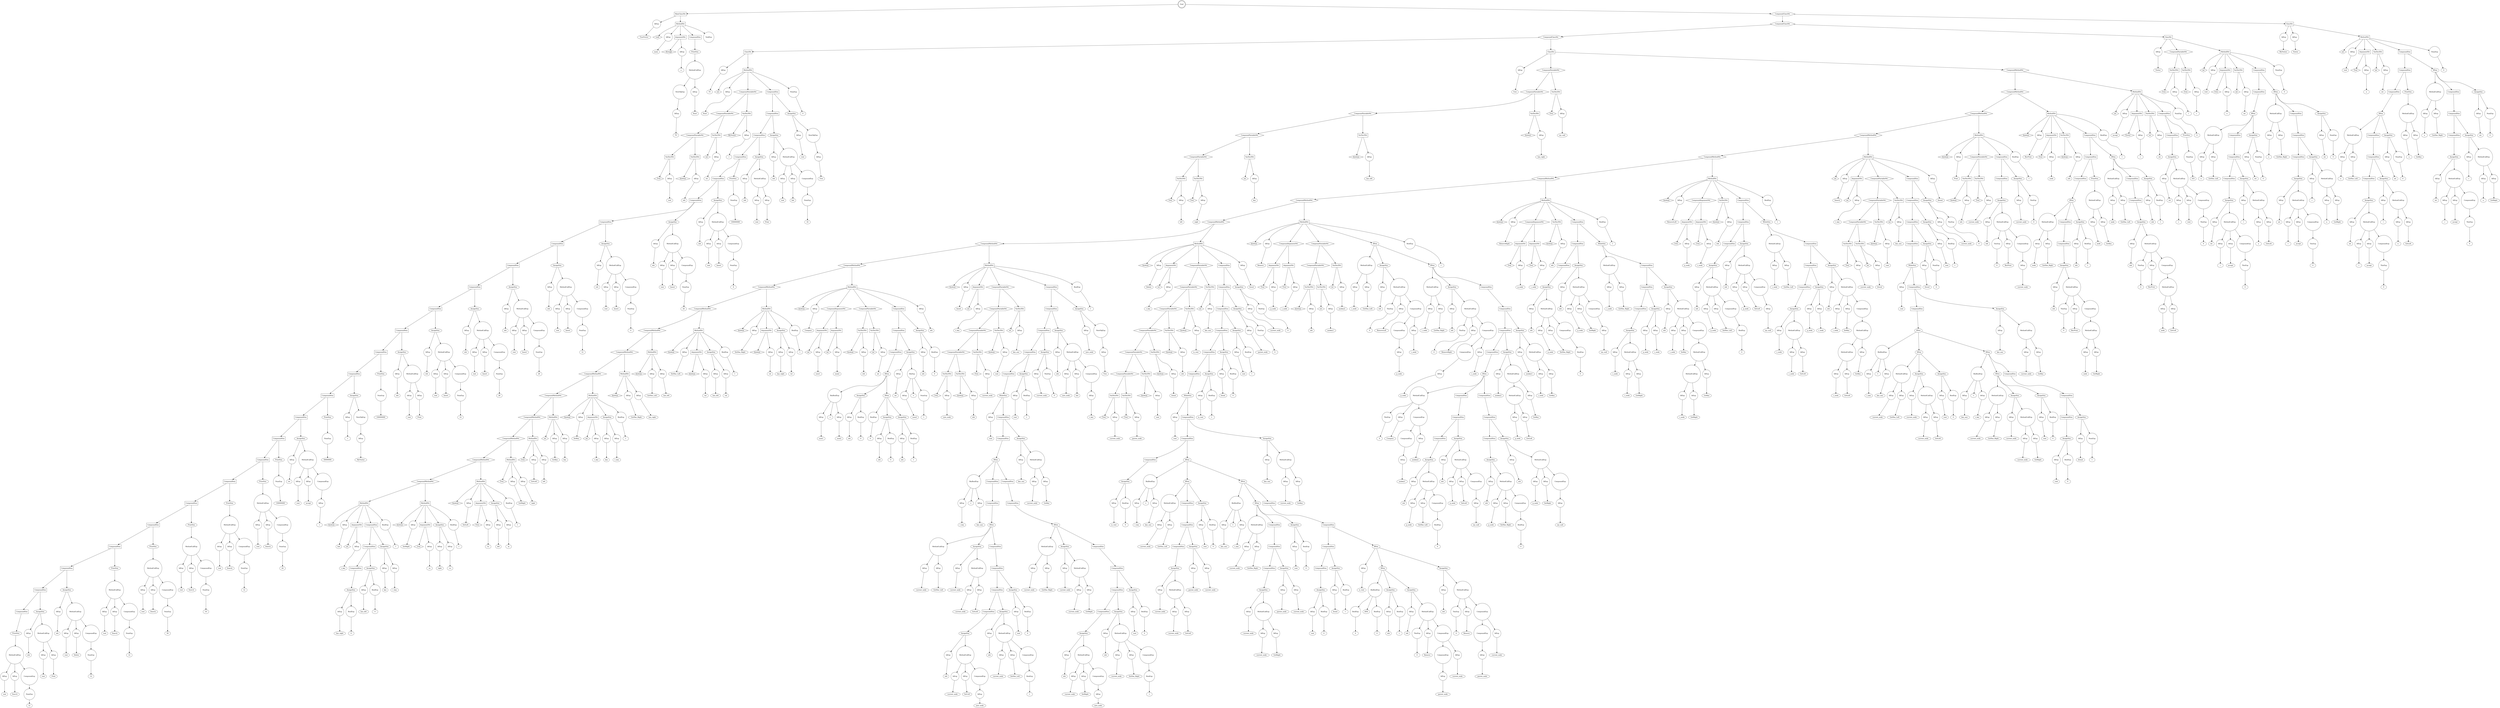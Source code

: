 digraph my_graph {
-1261321616;
-1261321616[label = "Goal", shape = "doublecircle"];
-1261321616->-1261434944;
-1261434944[label = "MainClassNtt", shape = "box"];
-1261434944->-1261434128
-1261434128[label = "IdExp", shape = "circle"];
-1261434128->-1259338064;
-1259338064[label = "TreeVisitor"];
-1261434944->-1250948976;
-1250948976[label = "MethodNtt", shape = "box"];
-1250948976->-1261434992;
-1261434992[label = "void", shape = "diamond" ];
-1250948976->-1261435040
-1261435040[label = "IdExp", shape = "circle"];
-1261435040->-1259338608;
-1259338608[label = "main"];
-1250948976->-1261435184;
-1261435184[label = "ArgumentNtt", shape = "box"];
-1261435184->-1261435136;
-1261435136[label = "String[]", shape = "diamond" ];
-1261435184->-1261434320
-1261434320[label = "IdExp", shape = "circle"];
-1261434320->-1259338192;
-1259338192[label = "a"];
-1250948976->-1261434896;
-1261434896[label = "CompoundStm", shape = "polygon"];
-1261434896->-1259338544;
-1259338544[label = "PrintStm", shape = "ellipse"];
-1259338544->-1261434800
-1261434800[label = "MethodCallExp", shape = "circle"];
-1261434800->-1261434560
-1261434560[label = "NewObjExp", shape = "circle"];
-1261434560->-1261434464
-1261434464[label = "IdExp", shape = "circle"];
-1261434464->-1259338288;
-1259338288[label = "TV"];
-1261434800->-1261434704
-1261434704[label = "IdExp", shape = "circle"];
-1261434704->-1259338416;
-1259338416[label = "Start"];
-1250948976->-1259338704
-1259338704[label = "VoidExp", shape = "circle"];
-1261321616->-1261321568;
-1261321568[label = "CompoundClassNtt", shape = "hexagon"];
-1261321568->-1261327472;
-1261327472[label = "CompoundClassNtt", shape = "hexagon"];
-1261327472->-1261333088;
-1261333088[label = "CompoundClassNtt", shape = "hexagon"];
-1261333088->-1261415840;
-1261415840[label = "ClassNtt", shape = "box"];
-1261415840->-1261435472
-1261435472[label = "IdExp", shape = "circle"];
-1261435472->-1259338768;
-1259338768[label = "TV"];
-1261415840->-1250949872;
-1250949872[label = "MethodNtt", shape = "box"];
-1250949872->-1261435568;
-1261435568[label = "int", shape = "diamond" ];
-1250949872->-1261435664
-1261435664[label = "IdExp", shape = "circle"];
-1261435664->-1259338896;
-1259338896[label = "Start"];
-1250949872->-1261431008;
-1261431008[label = "CompoundVariableNtt", shape = "hexagon"];
-1261431008->-1261436720;
-1261436720[label = "CompoundVariableNtt", shape = "hexagon"];
-1261436720->-1261436432;
-1261436432[label = "CompoundVariableNtt", shape = "hexagon"];
-1261436432->-1261436096;
-1261436096[label = "VarDeclNtt", shape = "box"];
-1261436096->-1261435904;
-1261435904[label = "Tree", shape = "diamond" ];
-1261436096->-1261436000
-1261436000[label = "IdExp", shape = "circle"];
-1261436000->-1259339088;
-1259339088[label = "root"];
-1261436432->-1261436384;
-1261436384[label = "VarDeclNtt", shape = "box"];
-1261436384->-1261436192;
-1261436192[label = "boolean", shape = "diamond" ];
-1261436384->-1261436288
-1261436288[label = "IdExp", shape = "circle"];
-1261436288->-1259339216;
-1259339216[label = "ntb"];
-1261436720->-1261436672;
-1261436672[label = "VarDeclNtt", shape = "box"];
-1261436672->-1261436480;
-1261436480[label = "int", shape = "diamond" ];
-1261436672->-1261436576
-1261436576[label = "IdExp", shape = "circle"];
-1261436576->-1259339344;
-1259339344[label = "nti"];
-1261431008->-1261430960;
-1261430960[label = "VarDeclNtt", shape = "box"];
-1261430960->-1261436912;
-1261436912[label = "MyVisitor", shape = "diamond" ];
-1261430960->-1261430864
-1261430864[label = "IdExp", shape = "circle"];
-1261430864->-1259339536;
-1259339536[label = "v"];
-1250949872->-1261415648;
-1261415648[label = "CompoundStm", shape = "polygon"];
-1261415648->-1261415600;
-1261415600[label = "CompoundStm", shape = "polygon"];
-1261415600->-1261415552;
-1261415552[label = "CompoundStm", shape = "polygon"];
-1261415552->-1261415504;
-1261415504[label = "CompoundStm", shape = "polygon"];
-1261415504->-1261415456;
-1261415456[label = "CompoundStm", shape = "polygon"];
-1261415456->-1261421552;
-1261421552[label = "CompoundStm", shape = "polygon"];
-1261421552->-1261421504;
-1261421504[label = "CompoundStm", shape = "polygon"];
-1261421504->-1261421456;
-1261421456[label = "CompoundStm", shape = "polygon"];
-1261421456->-1261421408;
-1261421408[label = "CompoundStm", shape = "polygon"];
-1261421408->-1261421360;
-1261421360[label = "CompoundStm", shape = "polygon"];
-1261421360->-1261421312;
-1261421312[label = "CompoundStm", shape = "polygon"];
-1261421312->-1261421264;
-1261421264[label = "CompoundStm", shape = "polygon"];
-1261421264->-1261421216;
-1261421216[label = "CompoundStm", shape = "polygon"];
-1261421216->-1261421168;
-1261421168[label = "CompoundStm", shape = "polygon"];
-1261421168->-1261421120;
-1261421120[label = "CompoundStm", shape = "polygon"];
-1261421120->-1261421072;
-1261421072[label = "CompoundStm", shape = "polygon"];
-1261421072->-1261421024;
-1261421024[label = "CompoundStm", shape = "polygon"];
-1261421024->-1261420976;
-1261420976[label = "CompoundStm", shape = "polygon"];
-1261420976->-1261420928;
-1261420928[label = "CompoundStm", shape = "polygon"];
-1261420928->-1261420880;
-1261420880[label = "CompoundStm", shape = "polygon"];
-1261420880->-1261420832;
-1261420832[label = "CompoundStm", shape = "polygon"];
-1261420832->-1261420784;
-1261420784[label = "CompoundStm", shape = "polygon"];
-1261420784->-1261420736;
-1261420736[label = "CompoundStm", shape = "polygon"];
-1261420736->-1261420688;
-1261420688[label = "CompoundStm", shape = "polygon"];
-1261420688->-1261420640;
-1261420640[label = "CompoundStm", shape = "polygon"];
-1261420640->-1259330704;
-1259330704[label = "PrintStm", shape = "ellipse"];
-1259330704->-1261420544
-1261420544[label = "MethodCallExp", shape = "circle"];
-1261420544->-1261420112
-1261420112[label = "IdExp", shape = "circle"];
-1261420112->-1259330416;
-1259330416[label = "root"];
-1261420544->-1261420256
-1261420256[label = "IdExp", shape = "circle"];
-1261420256->-1259330512;
-1259330512[label = "Search"];
-1261420544->-1261420448;
-1261420448[label = "CompoundExp", shape = "circle"];
-1261420448->-1261420352
-1261420352[label = "NumExp", shape = "circle"];
-1261420352->-1261420351;
-1261420351[label = "12"];
-1261420688->-1261420016;
-1261420016[label = "AssignStm", shape = "ellipse"];
-1261420016->-1261419536
-1261419536[label = "IdExp", shape = "circle"];
-1261419536->-1259330096;
-1259330096[label = "ntb"];
-1261420016->-1261419920
-1261419920[label = "MethodCallExp", shape = "circle"];
-1261419920->-1261419680
-1261419680[label = "IdExp", shape = "circle"];
-1261419680->-1259330192;
-1259330192[label = "root"];
-1261419920->-1261419824
-1261419824[label = "IdExp", shape = "circle"];
-1261419824->-1259330288;
-1259330288[label = "Print"];
-1261420736->-1261419440;
-1261419440[label = "AssignStm", shape = "ellipse"];
-1261419440->-1261418768
-1261418768[label = "IdExp", shape = "circle"];
-1261418768->-1259329712;
-1259329712[label = "ntb"];
-1261419440->-1261419344
-1261419344[label = "MethodCallExp", shape = "circle"];
-1261419344->-1261418912
-1261418912[label = "IdExp", shape = "circle"];
-1261418912->-1259329808;
-1259329808[label = "root"];
-1261419344->-1261419056
-1261419056[label = "IdExp", shape = "circle"];
-1261419056->-1259329904;
-1259329904[label = "Delete"];
-1261419344->-1261419248;
-1261419248[label = "CompoundExp", shape = "circle"];
-1261419248->-1261419152
-1261419152[label = "NumExp", shape = "circle"];
-1261419152->-1261419151;
-1261419151[label = "12"];
-1261420784->-1259329680;
-1259329680[label = "PrintStm", shape = "ellipse"];
-1259329680->-1261418624
-1261418624[label = "MethodCallExp", shape = "circle"];
-1261418624->-1261424336
-1261424336[label = "IdExp", shape = "circle"];
-1261424336->-1259333488;
-1259333488[label = "root"];
-1261418624->-1261424480
-1261424480[label = "IdExp", shape = "circle"];
-1261424480->-1259333584;
-1259333584[label = "Search"];
-1261418624->-1261418528;
-1261418528[label = "CompoundExp", shape = "circle"];
-1261418528->-1261424576
-1261424576[label = "NumExp", shape = "circle"];
-1261424576->-1261424575;
-1261424575[label = "12"];
-1261420832->-1259333456;
-1259333456[label = "PrintStm", shape = "ellipse"];
-1259333456->-1261424192
-1261424192[label = "MethodCallExp", shape = "circle"];
-1261424192->-1261423760
-1261423760[label = "IdExp", shape = "circle"];
-1261423760->-1259333168;
-1259333168[label = "root"];
-1261424192->-1261423904
-1261423904[label = "IdExp", shape = "circle"];
-1261423904->-1259333264;
-1259333264[label = "Search"];
-1261424192->-1261424096;
-1261424096[label = "CompoundExp", shape = "circle"];
-1261424096->-1261424000
-1261424000[label = "NumExp", shape = "circle"];
-1261424000->-1261423999;
-1261423999[label = "50"];
-1261420880->-1259333136;
-1259333136[label = "PrintStm", shape = "ellipse"];
-1259333136->-1261423616
-1261423616[label = "MethodCallExp", shape = "circle"];
-1261423616->-1261423184
-1261423184[label = "IdExp", shape = "circle"];
-1261423184->-1259332848;
-1259332848[label = "root"];
-1261423616->-1261423328
-1261423328[label = "IdExp", shape = "circle"];
-1261423328->-1259332944;
-1259332944[label = "Search"];
-1261423616->-1261423520;
-1261423520[label = "CompoundExp", shape = "circle"];
-1261423520->-1261423424
-1261423424[label = "NumExp", shape = "circle"];
-1261423424->-1261423423;
-1261423423[label = "16"];
-1261420928->-1259332816;
-1259332816[label = "PrintStm", shape = "ellipse"];
-1259332816->-1261423040
-1261423040[label = "MethodCallExp", shape = "circle"];
-1261423040->-1261422608
-1261422608[label = "IdExp", shape = "circle"];
-1261422608->-1259332528;
-1259332528[label = "root"];
-1261423040->-1261422752
-1261422752[label = "IdExp", shape = "circle"];
-1261422752->-1259332624;
-1259332624[label = "Search"];
-1261423040->-1261422944;
-1261422944[label = "CompoundExp", shape = "circle"];
-1261422944->-1261422848
-1261422848[label = "NumExp", shape = "circle"];
-1261422848->-1261422847;
-1261422847[label = "12"];
-1261420976->-1259332496;
-1259332496[label = "PrintStm", shape = "ellipse"];
-1259332496->-1261422464
-1261422464[label = "MethodCallExp", shape = "circle"];
-1261422464->-1261422032
-1261422032[label = "IdExp", shape = "circle"];
-1261422032->-1259332208;
-1259332208[label = "root"];
-1261422464->-1261422176
-1261422176[label = "IdExp", shape = "circle"];
-1261422176->-1259332304;
-1259332304[label = "Search"];
-1261422464->-1261422368;
-1261422368[label = "CompoundExp", shape = "circle"];
-1261422368->-1261422272
-1261422272[label = "NumExp", shape = "circle"];
-1261422272->-1261422271;
-1261422271[label = "24"];
-1261421024->-1259332176;
-1259332176[label = "PrintStm", shape = "ellipse"];
-1259332176->-1261421888
-1261421888[label = "NumExp", shape = "circle"];
-1261421888->-1261421887;
-1261421887[label = "100000000"];
-1261421072->-1261421840;
-1261421840[label = "AssignStm", shape = "ellipse"];
-1261421840->-1261427264
-1261427264[label = "IdExp", shape = "circle"];
-1261427264->-1259331696;
-1259331696[label = "nti"];
-1261421840->-1261421744
-1261421744[label = "MethodCallExp", shape = "circle"];
-1261421744->-1261427408
-1261427408[label = "IdExp", shape = "circle"];
-1261427408->-1259331792;
-1259331792[label = "root"];
-1261421744->-1261427552
-1261427552[label = "IdExp", shape = "circle"];
-1261427552->-1259331888;
-1259331888[label = "accept"];
-1261421744->-1261421648;
-1261421648[label = "CompoundExp", shape = "circle"];
-1261421648->-1261427696
-1261427696[label = "IdExp", shape = "circle"];
-1261427696->-1259331984;
-1259331984[label = "v"];
-1261421120->-1259331664;
-1259331664[label = "PrintStm", shape = "ellipse"];
-1259331664->-1261427120
-1261427120[label = "NumExp", shape = "circle"];
-1261427120->-1261427119;
-1261427119[label = "50000000"];
-1261421168->-1261427072;
-1261427072[label = "AssignStm", shape = "ellipse"];
-1261427072->-1261426736
-1261426736[label = "IdExp", shape = "circle"];
-1261426736->-1259335504;
-1259335504[label = "v"];
-1261427072->-1261426976
-1261426976[label = "NewObjExp", shape = "circle"];
-1261426976->-1261426880
-1261426880[label = "IdExp", shape = "circle"];
-1261426880->-1259335600;
-1259335600[label = "MyVisitor"];
-1261421216->-1259335472;
-1259335472[label = "PrintStm", shape = "ellipse"];
-1259335472->-1261426592
-1261426592[label = "NumExp", shape = "circle"];
-1261426592->-1261426591;
-1261426591[label = "100000000"];
-1261421264->-1261426544;
-1261426544[label = "AssignStm", shape = "ellipse"];
-1261426544->-1261426064
-1261426064[label = "IdExp", shape = "circle"];
-1261426064->-1259335120;
-1259335120[label = "ntb"];
-1261426544->-1261426448
-1261426448[label = "MethodCallExp", shape = "circle"];
-1261426448->-1261426208
-1261426208[label = "IdExp", shape = "circle"];
-1261426208->-1259335216;
-1259335216[label = "root"];
-1261426448->-1261426352
-1261426352[label = "IdExp", shape = "circle"];
-1261426352->-1259335312;
-1259335312[label = "Print"];
-1261421312->-1261425968;
-1261425968[label = "AssignStm", shape = "ellipse"];
-1261425968->-1261425296
-1261425296[label = "IdExp", shape = "circle"];
-1261425296->-1259334736;
-1259334736[label = "ntb"];
-1261425968->-1261425872
-1261425872[label = "MethodCallExp", shape = "circle"];
-1261425872->-1261425440
-1261425440[label = "IdExp", shape = "circle"];
-1261425440->-1259334832;
-1259334832[label = "root"];
-1261425872->-1261425584
-1261425584[label = "IdExp", shape = "circle"];
-1261425584->-1259334928;
-1259334928[label = "Insert"];
-1261425872->-1261425776;
-1261425776[label = "CompoundExp", shape = "circle"];
-1261425776->-1261425680
-1261425680[label = "NumExp", shape = "circle"];
-1261425680->-1261425679;
-1261425679[label = "14"];
-1261421360->-1261425200;
-1261425200[label = "AssignStm", shape = "ellipse"];
-1261425200->-1261430672
-1261430672[label = "IdExp", shape = "circle"];
-1261430672->-1259334352;
-1259334352[label = "ntb"];
-1261425200->-1261425104
-1261425104[label = "MethodCallExp", shape = "circle"];
-1261425104->-1261424672
-1261424672[label = "IdExp", shape = "circle"];
-1261424672->-1259334448;
-1259334448[label = "root"];
-1261425104->-1261424816
-1261424816[label = "IdExp", shape = "circle"];
-1261424816->-1259334544;
-1259334544[label = "Insert"];
-1261425104->-1261425008;
-1261425008[label = "CompoundExp", shape = "circle"];
-1261425008->-1261424912
-1261424912[label = "NumExp", shape = "circle"];
-1261424912->-1261424911;
-1261424911[label = "28"];
-1261421408->-1261430576;
-1261430576[label = "AssignStm", shape = "ellipse"];
-1261430576->-1261429904
-1261429904[label = "IdExp", shape = "circle"];
-1261429904->-1259333968;
-1259333968[label = "ntb"];
-1261430576->-1261430480
-1261430480[label = "MethodCallExp", shape = "circle"];
-1261430480->-1261430048
-1261430048[label = "IdExp", shape = "circle"];
-1261430048->-1259334064;
-1259334064[label = "root"];
-1261430480->-1261430192
-1261430192[label = "IdExp", shape = "circle"];
-1261430192->-1259334160;
-1259334160[label = "Insert"];
-1261430480->-1261430384;
-1261430384[label = "CompoundExp", shape = "circle"];
-1261430384->-1261430288
-1261430288[label = "NumExp", shape = "circle"];
-1261430288->-1261430287;
-1261430287[label = "20"];
-1261421456->-1261429808;
-1261429808[label = "AssignStm", shape = "ellipse"];
-1261429808->-1261429136
-1261429136[label = "IdExp", shape = "circle"];
-1261429136->-1259337680;
-1259337680[label = "ntb"];
-1261429808->-1261429712
-1261429712[label = "MethodCallExp", shape = "circle"];
-1261429712->-1261429280
-1261429280[label = "IdExp", shape = "circle"];
-1261429280->-1259333680;
-1259333680[label = "root"];
-1261429712->-1261429424
-1261429424[label = "IdExp", shape = "circle"];
-1261429424->-1259333776;
-1259333776[label = "Insert"];
-1261429712->-1261429616;
-1261429616[label = "CompoundExp", shape = "circle"];
-1261429616->-1261429520
-1261429520[label = "NumExp", shape = "circle"];
-1261429520->-1261429519;
-1261429519[label = "12"];
-1261421504->-1261429040;
-1261429040[label = "AssignStm", shape = "ellipse"];
-1261429040->-1261428368
-1261428368[label = "IdExp", shape = "circle"];
-1261428368->-1259337296;
-1259337296[label = "ntb"];
-1261429040->-1261428944
-1261428944[label = "MethodCallExp", shape = "circle"];
-1261428944->-1261428512
-1261428512[label = "IdExp", shape = "circle"];
-1261428512->-1259337392;
-1259337392[label = "root"];
-1261428944->-1261428656
-1261428656[label = "IdExp", shape = "circle"];
-1261428656->-1259337488;
-1259337488[label = "Insert"];
-1261428944->-1261428848;
-1261428848[label = "CompoundExp", shape = "circle"];
-1261428848->-1261428752
-1261428752[label = "NumExp", shape = "circle"];
-1261428752->-1261428751;
-1261428751[label = "4"];
-1261421552->-1261428272;
-1261428272[label = "AssignStm", shape = "ellipse"];
-1261428272->-1261433744
-1261433744[label = "IdExp", shape = "circle"];
-1261433744->-1259336912;
-1259336912[label = "ntb"];
-1261428272->-1261428176
-1261428176[label = "MethodCallExp", shape = "circle"];
-1261428176->-1261427744
-1261427744[label = "IdExp", shape = "circle"];
-1261427744->-1259337008;
-1259337008[label = "root"];
-1261428176->-1261427888
-1261427888[label = "IdExp", shape = "circle"];
-1261427888->-1259337104;
-1259337104[label = "Insert"];
-1261428176->-1261428080;
-1261428080[label = "CompoundExp", shape = "circle"];
-1261428080->-1261427984
-1261427984[label = "NumExp", shape = "circle"];
-1261427984->-1261427983;
-1261427983[label = "24"];
-1261415456->-1261433648;
-1261433648[label = "AssignStm", shape = "ellipse"];
-1261433648->-1261432976
-1261432976[label = "IdExp", shape = "circle"];
-1261432976->-1259336528;
-1259336528[label = "ntb"];
-1261433648->-1261433552
-1261433552[label = "MethodCallExp", shape = "circle"];
-1261433552->-1261433120
-1261433120[label = "IdExp", shape = "circle"];
-1261433120->-1259336624;
-1259336624[label = "root"];
-1261433552->-1261433264
-1261433264[label = "IdExp", shape = "circle"];
-1261433264->-1259336720;
-1259336720[label = "Insert"];
-1261433552->-1261433456;
-1261433456[label = "CompoundExp", shape = "circle"];
-1261433456->-1261433360
-1261433360[label = "NumExp", shape = "circle"];
-1261433360->-1261433359;
-1261433359[label = "8"];
-1261415504->-1259336496;
-1259336496[label = "PrintStm", shape = "ellipse"];
-1259336496->-1261432832
-1261432832[label = "NumExp", shape = "circle"];
-1261432832->-1261432831;
-1261432831[label = "100000000"];
-1261415552->-1261432784;
-1261432784[label = "AssignStm", shape = "ellipse"];
-1261432784->-1261432304
-1261432304[label = "IdExp", shape = "circle"];
-1261432304->-1259336144;
-1259336144[label = "ntb"];
-1261432784->-1261432688
-1261432688[label = "MethodCallExp", shape = "circle"];
-1261432688->-1261432448
-1261432448[label = "IdExp", shape = "circle"];
-1261432448->-1259336240;
-1259336240[label = "root"];
-1261432688->-1261432592
-1261432592[label = "IdExp", shape = "circle"];
-1261432592->-1259336336;
-1259336336[label = "Print"];
-1261415600->-1261432208;
-1261432208[label = "AssignStm", shape = "ellipse"];
-1261432208->-1261431536
-1261431536[label = "IdExp", shape = "circle"];
-1261431536->-1259335760;
-1259335760[label = "ntb"];
-1261432208->-1261432112
-1261432112[label = "MethodCallExp", shape = "circle"];
-1261432112->-1261431680
-1261431680[label = "IdExp", shape = "circle"];
-1261431680->-1259335856;
-1259335856[label = "root"];
-1261432112->-1261431824
-1261431824[label = "IdExp", shape = "circle"];
-1261431824->-1259335952;
-1259335952[label = "Init"];
-1261432112->-1261432016;
-1261432016[label = "CompoundExp", shape = "circle"];
-1261432016->-1261431920
-1261431920[label = "NumExp", shape = "circle"];
-1261431920->-1261431919;
-1261431919[label = "16"];
-1261415648->-1261431440;
-1261431440[label = "AssignStm", shape = "ellipse"];
-1261431440->-1261431104
-1261431104[label = "IdExp", shape = "circle"];
-1261431104->-1259339632;
-1259339632[label = "root"];
-1261431440->-1261431344
-1261431344[label = "NewObjExp", shape = "circle"];
-1261431344->-1261431248
-1261431248[label = "IdExp", shape = "circle"];
-1261431248->-1259339728;
-1259339728[label = "Tree"];
-1250949872->-1261415696
-1261415696[label = "NumExp", shape = "circle"];
-1261415696->-1261415695;
-1261415695[label = "0"];
-1261333088->-1261333040;
-1261333040[label = "ClassNtt", shape = "box"];
-1261333040->-1261415984
-1261415984[label = "IdExp", shape = "circle"];
-1261415984->-1259330768;
-1259330768[label = "Tree"];
-1261333040->-1261418192;
-1261418192[label = "CompoundVariableNtt", shape = "hexagon"];
-1261418192->-1261417760;
-1261417760[label = "CompoundVariableNtt", shape = "hexagon"];
-1261417760->-1261417472;
-1261417472[label = "CompoundVariableNtt", shape = "hexagon"];
-1261417472->-1261417184;
-1261417184[label = "CompoundVariableNtt", shape = "hexagon"];
-1261417184->-1261416896;
-1261416896[label = "CompoundVariableNtt", shape = "hexagon"];
-1261416896->-1261416416;
-1261416416[label = "VarDeclNtt", shape = "box"];
-1261416416->-1261416224;
-1261416224[label = "Tree", shape = "diamond" ];
-1261416416->-1261416320
-1261416320[label = "IdExp", shape = "circle"];
-1261416320->-1259330960;
-1259330960[label = "left"];
-1261416896->-1261416848;
-1261416848[label = "VarDeclNtt", shape = "box"];
-1261416848->-1261416656;
-1261416656[label = "Tree", shape = "diamond" ];
-1261416848->-1261416752
-1261416752[label = "IdExp", shape = "circle"];
-1261416752->-1259331152;
-1259331152[label = "right"];
-1261417184->-1261417136;
-1261417136[label = "VarDeclNtt", shape = "box"];
-1261417136->-1261416944;
-1261416944[label = "int", shape = "diamond" ];
-1261417136->-1261417040
-1261417040[label = "IdExp", shape = "circle"];
-1261417040->-1259331280;
-1259331280[label = "key"];
-1261417472->-1261417424;
-1261417424[label = "VarDeclNtt", shape = "box"];
-1261417424->-1261417232;
-1261417232[label = "boolean", shape = "diamond" ];
-1261417424->-1261417328
-1261417328[label = "IdExp", shape = "circle"];
-1261417328->-1259331408;
-1259331408[label = "has_left"];
-1261417760->-1261417712;
-1261417712[label = "VarDeclNtt", shape = "box"];
-1261417712->-1261417520;
-1261417520[label = "boolean", shape = "diamond" ];
-1261417712->-1261417616
-1261417616[label = "IdExp", shape = "circle"];
-1261417616->-1259331536;
-1259331536[label = "has_right"];
-1261418192->-1261418144;
-1261418144[label = "VarDeclNtt", shape = "box"];
-1261418144->-1261417952;
-1261417952[label = "Tree", shape = "diamond" ];
-1261418144->-1261418048
-1261418048[label = "IdExp", shape = "circle"];
-1261418048->-1259327632;
-1259327632[label = "my_null"];
-1261333040->-1261332992;
-1261332992[label = "CompoundMethodNtt", shape = "hexagon"];
-1261332992->-1261337120;
-1261337120[label = "CompoundMethodNtt", shape = "hexagon"];
-1261337120->-1261344176;
-1261344176[label = "CompoundMethodNtt", shape = "hexagon"];
-1261344176->-1261341968;
-1261341968[label = "CompoundMethodNtt", shape = "hexagon"];
-1261341968->-1261352336;
-1261352336[label = "CompoundMethodNtt", shape = "hexagon"];
-1261352336->-1261358624;
-1261358624[label = "CompoundMethodNtt", shape = "hexagon"];
-1261358624->-1261364912;
-1261364912[label = "CompoundMethodNtt", shape = "hexagon"];
-1261364912->-1261372448;
-1261372448[label = "CompoundMethodNtt", shape = "hexagon"];
-1261372448->-1261388480;
-1261388480[label = "CompoundMethodNtt", shape = "hexagon"];
-1261388480->-1261401008;
-1261401008[label = "CompoundMethodNtt", shape = "hexagon"];
-1261401008->-1261408976;
-1261408976[label = "CompoundMethodNtt", shape = "hexagon"];
-1261408976->-1261407968;
-1261407968[label = "CompoundMethodNtt", shape = "hexagon"];
-1261407968->-1261406960;
-1261406960[label = "CompoundMethodNtt", shape = "hexagon"];
-1261406960->-1261406576;
-1261406576[label = "CompoundMethodNtt", shape = "hexagon"];
-1261406576->-1261412336;
-1261412336[label = "CompoundMethodNtt", shape = "hexagon"];
-1261412336->-1261411328;
-1261411328[label = "CompoundMethodNtt", shape = "hexagon"];
-1261411328->-1261410944;
-1261410944[label = "CompoundMethodNtt", shape = "hexagon"];
-1261410944->-1261410416;
-1261410416[label = "CompoundMethodNtt", shape = "hexagon"];
-1261410416->-1261409888;
-1261409888[label = "CompoundMethodNtt", shape = "hexagon"];
-1261409888->-1261414880;
-1261414880[label = "CompoundMethodNtt", shape = "hexagon"];
-1261414880->-1250950384;
-1250950384[label = "MethodNtt", shape = "box"];
-1250950384->-1261418240;
-1261418240[label = "boolean", shape = "diamond" ];
-1250950384->-1261418336
-1261418336[label = "IdExp", shape = "circle"];
-1261418336->-1259327760;
-1259327760[label = "Init"];
-1250950384->-1261412480;
-1261412480[label = "ArgumentNtt", shape = "box"];
-1261412480->-1261418432;
-1261418432[label = "int", shape = "diamond" ];
-1261412480->-1261412384
-1261412384[label = "IdExp", shape = "circle"];
-1261412384->-1259327888;
-1259327888[label = "v_key"];
-1250950384->-1261413584;
-1261413584[label = "CompoundStm", shape = "polygon"];
-1261413584->-1261413536;
-1261413536[label = "CompoundStm", shape = "polygon"];
-1261413536->-1261413488;
-1261413488[label = "CompoundStm", shape = "polygon"];
-1261413488->-1261413440;
-1261413440[label = "AssignStm", shape = "ellipse"];
-1261413440->-1261413248
-1261413248[label = "IdExp", shape = "circle"];
-1261413248->-1259328304;
-1259328304[label = "has_right"];
-1261413440->-1261413344
-1261413344[label = "BoolExp", shape = "circle"];
-1261413344->-1261413343;
-1261413343[label = "0"];
-1261413536->-1261413152;
-1261413152[label = "AssignStm", shape = "ellipse"];
-1261413152->-1261412960
-1261412960[label = "IdExp", shape = "circle"];
-1261412960->-1259328176;
-1259328176[label = "has_left"];
-1261413152->-1261413056
-1261413056[label = "BoolExp", shape = "circle"];
-1261413056->-1261413055;
-1261413055[label = "0"];
-1261413584->-1261412864;
-1261412864[label = "AssignStm", shape = "ellipse"];
-1261412864->-1261412624
-1261412624[label = "IdExp", shape = "circle"];
-1261412624->-1259327984;
-1259327984[label = "key"];
-1261412864->-1261412768
-1261412768[label = "IdExp", shape = "circle"];
-1261412768->-1259328080;
-1259328080[label = "v_key"];
-1250950384->-1261413632
-1261413632[label = "BoolExp", shape = "circle"];
-1261413632->-1261413631;
-1261413631[label = "1"];
-1261414880->-1250950576;
-1250950576[label = "MethodNtt", shape = "box"];
-1250950576->-1261413776;
-1261413776[label = "boolean", shape = "diamond" ];
-1250950576->-1261413872
-1261413872[label = "IdExp", shape = "circle"];
-1261413872->-1259328496;
-1259328496[label = "SetRight"];
-1250950576->-1261414304;
-1261414304[label = "ArgumentNtt", shape = "box"];
-1261414304->-1261414112;
-1261414112[label = "Tree", shape = "diamond" ];
-1261414304->-1261414208
-1261414208[label = "IdExp", shape = "circle"];
-1261414208->-1259328688;
-1259328688[label = "rn"];
-1250950576->-1261414688;
-1261414688[label = "AssignStm", shape = "ellipse"];
-1261414688->-1261414448
-1261414448[label = "IdExp", shape = "circle"];
-1261414448->-1259328784;
-1259328784[label = "right"];
-1261414688->-1261414592
-1261414592[label = "IdExp", shape = "circle"];
-1261414592->-1259328880;
-1259328880[label = "rn"];
-1250950576->-1261414784
-1261414784[label = "BoolExp", shape = "circle"];
-1261414784->-1261414783;
-1261414783[label = "1"];
-1261409888->-1250950768;
-1250950768[label = "MethodNtt", shape = "box"];
-1250950768->-1261414928;
-1261414928[label = "boolean", shape = "diamond" ];
-1250950768->-1261415024
-1261415024[label = "IdExp", shape = "circle"];
-1261415024->-1259329040;
-1259329040[label = "SetLeft"];
-1250950768->-1261409312;
-1261409312[label = "ArgumentNtt", shape = "box"];
-1261409312->-1261415264;
-1261415264[label = "Tree", shape = "diamond" ];
-1261409312->-1261415360
-1261415360[label = "IdExp", shape = "circle"];
-1261415360->-1259329232;
-1259329232[label = "ln"];
-1250950768->-1261409696;
-1261409696[label = "AssignStm", shape = "ellipse"];
-1261409696->-1261409456
-1261409456[label = "IdExp", shape = "circle"];
-1261409456->-1259329328;
-1259329328[label = "left"];
-1261409696->-1261409600
-1261409600[label = "IdExp", shape = "circle"];
-1261409600->-1259329424;
-1259329424[label = "ln"];
-1250950768->-1261409792
-1261409792[label = "BoolExp", shape = "circle"];
-1261409792->-1261409791;
-1261409791[label = "1"];
-1261410416->-1250950896;
-1250950896[label = "MethodNtt", shape = "box"];
-1250950896->-1261410080;
-1261410080[label = "Tree", shape = "diamond" ];
-1250950896->-1261410176
-1261410176[label = "IdExp", shape = "circle"];
-1261410176->-1259325552;
-1259325552[label = "GetRight"];
-1250950896->-1261410320
-1261410320[label = "IdExp", shape = "circle"];
-1261410320->-1259325648;
-1259325648[label = "right"];
-1261410944->-1250951024;
-1250951024[label = "MethodNtt", shape = "box"];
-1250951024->-1261410608;
-1261410608[label = "Tree", shape = "diamond" ];
-1250951024->-1261410704
-1261410704[label = "IdExp", shape = "circle"];
-1261410704->-1259325840;
-1259325840[label = "GetLeft"];
-1250951024->-1261410848
-1261410848[label = "IdExp", shape = "circle"];
-1261410848->-1259325936;
-1259325936[label = "left"];
-1261411328->-1250951152;
-1250951152[label = "MethodNtt", shape = "box"];
-1250951152->-1261410992;
-1261410992[label = "int", shape = "diamond" ];
-1250951152->-1261411088
-1261411088[label = "IdExp", shape = "circle"];
-1261411088->-1259326064;
-1259326064[label = "GetKey"];
-1250951152->-1261411232
-1261411232[label = "IdExp", shape = "circle"];
-1261411232->-1259326160;
-1259326160[label = "key"];
-1261412336->-1250943088;
-1250943088[label = "MethodNtt", shape = "box"];
-1250943088->-1261411376;
-1261411376[label = "boolean", shape = "diamond" ];
-1250943088->-1261411472
-1261411472[label = "IdExp", shape = "circle"];
-1261411472->-1259326288;
-1259326288[label = "SetKey"];
-1250943088->-1261411760;
-1261411760[label = "ArgumentNtt", shape = "box"];
-1261411760->-1261411568;
-1261411568[label = "int", shape = "diamond" ];
-1261411760->-1261411664
-1261411664[label = "IdExp", shape = "circle"];
-1261411664->-1259326416;
-1259326416[label = "v_key"];
-1250943088->-1261412144;
-1261412144[label = "AssignStm", shape = "ellipse"];
-1261412144->-1261411904
-1261411904[label = "IdExp", shape = "circle"];
-1261411904->-1259326512;
-1259326512[label = "key"];
-1261412144->-1261412048
-1261412048[label = "IdExp", shape = "circle"];
-1261412048->-1259326608;
-1259326608[label = "v_key"];
-1250943088->-1261412240
-1261412240[label = "BoolExp", shape = "circle"];
-1261412240->-1261412239;
-1261412239[label = "1"];
-1261406576->-1250943216;
-1250943216[label = "MethodNtt", shape = "box"];
-1250943216->-1261406240;
-1261406240[label = "boolean", shape = "diamond" ];
-1250943216->-1261406336
-1261406336[label = "IdExp", shape = "circle"];
-1261406336->-1259326768;
-1259326768[label = "GetHas_Right"];
-1250943216->-1261406480
-1261406480[label = "IdExp", shape = "circle"];
-1261406480->-1259326864;
-1259326864[label = "has_right"];
-1261406960->-1250943344;
-1250943344[label = "MethodNtt", shape = "box"];
-1250943344->-1261406624;
-1261406624[label = "boolean", shape = "diamond" ];
-1250943344->-1261406720
-1261406720[label = "IdExp", shape = "circle"];
-1261406720->-1259326992;
-1259326992[label = "GetHas_Left"];
-1250943344->-1261406864
-1261406864[label = "IdExp", shape = "circle"];
-1261406864->-1259327088;
-1259327088[label = "has_left"];
-1261407968->-1250943536;
-1250943536[label = "MethodNtt", shape = "box"];
-1250943536->-1261407008;
-1261407008[label = "boolean", shape = "diamond" ];
-1250943536->-1261407104
-1261407104[label = "IdExp", shape = "circle"];
-1261407104->-1259327216;
-1259327216[label = "SetHas_Left"];
-1250943536->-1261407392;
-1261407392[label = "ArgumentNtt", shape = "box"];
-1261407392->-1261407200;
-1261407200[label = "boolean", shape = "diamond" ];
-1261407392->-1261407296
-1261407296[label = "IdExp", shape = "circle"];
-1261407296->-1259327344;
-1259327344[label = "val"];
-1250943536->-1261407776;
-1261407776[label = "AssignStm", shape = "ellipse"];
-1261407776->-1261407536
-1261407536[label = "IdExp", shape = "circle"];
-1261407536->-1259327440;
-1259327440[label = "has_left"];
-1261407776->-1261407680
-1261407680[label = "IdExp", shape = "circle"];
-1261407680->-1259323440;
-1259323440[label = "val"];
-1250943536->-1261407872
-1261407872[label = "BoolExp", shape = "circle"];
-1261407872->-1261407871;
-1261407871[label = "1"];
-1261408976->-1250943664;
-1250943664[label = "MethodNtt", shape = "box"];
-1250943664->-1261408016;
-1261408016[label = "boolean", shape = "diamond" ];
-1250943664->-1261408112
-1261408112[label = "IdExp", shape = "circle"];
-1261408112->-1259323600;
-1259323600[label = "SetHas_Right"];
-1250943664->-1261408400;
-1261408400[label = "ArgumentNtt", shape = "box"];
-1261408400->-1261408208;
-1261408208[label = "boolean", shape = "diamond" ];
-1261408400->-1261408304
-1261408304[label = "IdExp", shape = "circle"];
-1261408304->-1259323728;
-1259323728[label = "val"];
-1250943664->-1261408784;
-1261408784[label = "AssignStm", shape = "ellipse"];
-1261408784->-1261408544
-1261408544[label = "IdExp", shape = "circle"];
-1261408544->-1259323824;
-1259323824[label = "has_right"];
-1261408784->-1261408688
-1261408688[label = "IdExp", shape = "circle"];
-1261408688->-1259323920;
-1259323920[label = "val"];
-1250943664->-1261408880
-1261408880[label = "BoolExp", shape = "circle"];
-1261408880->-1261408879;
-1261408879[label = "1"];
-1261401008->-1250943920;
-1250943920[label = "MethodNtt", shape = "box"];
-1250943920->-1261409024;
-1261409024[label = "boolean", shape = "diamond" ];
-1250943920->-1261409120
-1261409120[label = "IdExp", shape = "circle"];
-1261409120->-1259324080;
-1259324080[label = "Compare"];
-1250943920->-1261403600;
-1261403600[label = "CompoundArgumentNtt", shape = "hexagon"];
-1261403600->-1261403264;
-1261403264[label = "ArgumentNtt", shape = "box"];
-1261403264->-1261409216;
-1261409216[label = "int", shape = "diamond" ];
-1261403264->-1261403168
-1261403168[label = "IdExp", shape = "circle"];
-1261403168->-1259324208;
-1259324208[label = "num1"];
-1261403600->-1261403552;
-1261403552[label = "ArgumentNtt", shape = "box"];
-1261403552->-1261403360;
-1261403360[label = "int", shape = "diamond" ];
-1261403552->-1261403456
-1261403456[label = "IdExp", shape = "circle"];
-1261403456->-1259324336;
-1259324336[label = "num2"];
-1250943920->-1261404176;
-1261404176[label = "CompoundVariableNtt", shape = "hexagon"];
-1261404176->-1261403840;
-1261403840[label = "VarDeclNtt", shape = "box"];
-1261403840->-1261403648;
-1261403648[label = "boolean", shape = "diamond" ];
-1261403840->-1261403744
-1261403744[label = "IdExp", shape = "circle"];
-1261403744->-1259324464;
-1259324464[label = "ntb"];
-1261404176->-1261404128;
-1261404128[label = "VarDeclNtt", shape = "box"];
-1261404128->-1261403936;
-1261403936[label = "int", shape = "diamond" ];
-1261404128->-1261404032
-1261404032[label = "IdExp", shape = "circle"];
-1261404032->-1259324592;
-1259324592[label = "nti"];
-1250943920->-1261400816;
-1261400816[label = "CompoundStm", shape = "polygon"];
-1261400816->-1261400768;
-1261400768[label = "CompoundStm", shape = "polygon"];
-1261400768->-1261400720;
-1261400720[label = "CompoundStm", shape = "polygon"];
-1261400720->-1261400672;
-1261400672[label = "IfStm", shape = "ellipse"];
-1261400672->-1261405328;
-1261405328[label = "BinBoolExp", shape = "circle"];
-1261405328->-1261405088
-1261405088[label = "IdExp", shape = "circle"];
-1261405088->-1259325072;
-1259325072[label = "num1"];
-1261405328->-1261405327;
-1261405327[label = "<" ];
-1261405328->-1261405232
-1261405232[label = "IdExp", shape = "circle"];
-1261405232->-1259325168;
-1259325168[label = "num2"];
-1261400672->-1261405664;
-1261405664[label = "AssignStm", shape = "ellipse"];
-1261405664->-1261405472
-1261405472[label = "IdExp", shape = "circle"];
-1261405472->-1259325296;
-1259325296[label = "ntb"];
-1261405664->-1261405568
-1261405568[label = "BoolExp", shape = "circle"];
-1261405568->-1261405567;
-1261405567[label = "0"];
-1261400672->-1261400624;
-1261400624[label = "IfStm", shape = "ellipse"];
-1261400624->-1261406096
-1261406096[label = "BoolExp", shape = "circle"];
-1261406096->-1261406095;
-1261406095[label = "0"];
-1261400624->-1261400288;
-1261400288[label = "AssignStm", shape = "ellipse"];
-1261400288->-1261400096
-1261400096[label = "IdExp", shape = "circle"];
-1261400096->-1259321584;
-1259321584[label = "ntb"];
-1261400288->-1261400192
-1261400192[label = "BoolExp", shape = "circle"];
-1261400192->-1261400191;
-1261400191[label = "0"];
-1261400624->-1261400576;
-1261400576[label = "AssignStm", shape = "ellipse"];
-1261400576->-1261400384
-1261400384[label = "IdExp", shape = "circle"];
-1261400384->-1259321712;
-1259321712[label = "ntb"];
-1261400576->-1261400480
-1261400480[label = "BoolExp", shape = "circle"];
-1261400480->-1261400479;
-1261400479[label = "1"];
-1261400768->-1261404992;
-1261404992[label = "AssignStm", shape = "ellipse"];
-1261404992->-1261404560
-1261404560[label = "IdExp", shape = "circle"];
-1261404560->-1259324816;
-1259324816[label = "nti"];
-1261404992->-1261404896;
-1261404896[label = "BinExp", shape = "circle"];
-1261404896->-1261404704
-1261404704[label = "IdExp", shape = "circle"];
-1261404704->-1259324912;
-1259324912[label = "num2"];
-1261404896->-1261404895;
-1261404895[label = "+" ];
-1261404896->-1261404800
-1261404800[label = "NumExp", shape = "circle"];
-1261404800->-1261404799;
-1261404799[label = "1"];
-1261400816->-1261404464;
-1261404464[label = "AssignStm", shape = "ellipse"];
-1261404464->-1261404272
-1261404272[label = "IdExp", shape = "circle"];
-1261404272->-1259324688;
-1259324688[label = "ntb"];
-1261404464->-1261404368
-1261404368[label = "BoolExp", shape = "circle"];
-1261404368->-1261404367;
-1261404367[label = "0"];
-1250943920->-1261400912
-1261400912[label = "IdExp", shape = "circle"];
-1261400912->-1259321840;
-1259321840[label = "ntb"];
-1261388480->-1250944240;
-1250944240[label = "MethodNtt", shape = "box"];
-1250944240->-1261401056;
-1261401056[label = "boolean", shape = "diamond" ];
-1250944240->-1261401152
-1261401152[label = "IdExp", shape = "circle"];
-1261401152->-1259321968;
-1259321968[label = "Insert"];
-1250944240->-1261401440;
-1261401440[label = "ArgumentNtt", shape = "box"];
-1261401440->-1261401248;
-1261401248[label = "int", shape = "diamond" ];
-1261401440->-1261401344
-1261401344[label = "IdExp", shape = "circle"];
-1261401344->-1259322096;
-1259322096[label = "v_key"];
-1250944240->-1261397072;
-1261397072[label = "CompoundVariableNtt", shape = "hexagon"];
-1261397072->-1261402928;
-1261402928[label = "CompoundVariableNtt", shape = "hexagon"];
-1261402928->-1261402640;
-1261402640[label = "CompoundVariableNtt", shape = "hexagon"];
-1261402640->-1261402208;
-1261402208[label = "CompoundVariableNtt", shape = "hexagon"];
-1261402208->-1261401872;
-1261401872[label = "VarDeclNtt", shape = "box"];
-1261401872->-1261401680;
-1261401680[label = "Tree", shape = "diamond" ];
-1261401872->-1261401776
-1261401776[label = "IdExp", shape = "circle"];
-1261401776->-1259322288;
-1259322288[label = "new_node"];
-1261402208->-1261402160;
-1261402160[label = "VarDeclNtt", shape = "box"];
-1261402160->-1261401968;
-1261401968[label = "boolean", shape = "diamond" ];
-1261402160->-1261402064
-1261402064[label = "IdExp", shape = "circle"];
-1261402064->-1259322416;
-1259322416[label = "ntb"];
-1261402640->-1261402592;
-1261402592[label = "VarDeclNtt", shape = "box"];
-1261402592->-1261402400;
-1261402400[label = "Tree", shape = "diamond" ];
-1261402592->-1261402496
-1261402496[label = "IdExp", shape = "circle"];
-1261402496->-1259322608;
-1259322608[label = "current_node"];
-1261402928->-1261402880;
-1261402880[label = "VarDeclNtt", shape = "box"];
-1261402880->-1261402688;
-1261402688[label = "boolean", shape = "diamond" ];
-1261402880->-1261402784
-1261402784[label = "IdExp", shape = "circle"];
-1261402784->-1259322736;
-1259322736[label = "cont"];
-1261397072->-1261397024;
-1261397024[label = "VarDeclNtt", shape = "box"];
-1261397024->-1261402976;
-1261402976[label = "int", shape = "diamond" ];
-1261397024->-1261403072
-1261403072[label = "IdExp", shape = "circle"];
-1261403072->-1259322864;
-1259322864[label = "key_aux"];
-1250944240->-1261388336;
-1261388336[label = "CompoundStm", shape = "polygon"];
-1261388336->-1261388288;
-1261388288[label = "CompoundStm", shape = "polygon"];
-1261388288->-1261388240;
-1261388240[label = "CompoundStm", shape = "polygon"];
-1261388240->-1261388192;
-1261388192[label = "CompoundStm", shape = "polygon"];
-1261388192->-1261388144;
-1261388144[label = "CompoundStm", shape = "polygon"];
-1261388144->-1261388096;
-1261388096[label = "WhileStm", shape = "ellipse"];
-1261388096->-1261398992
-1261398992[label = "IdExp", shape = "circle"];
-1261398992->-1259319792;
-1259319792[label = "cont"];
-1261388096->-1261388048;
-1261388048[label = "CompoundStm", shape = "polygon"];
-1261388048->-1261388000;
-1261388000[label = "CompoundStm", shape = "polygon"];
-1261388000->-1261387952;
-1261387952[label = "IfStm", shape = "ellipse"];
-1261387952->-1261399952;
-1261399952[label = "BinBoolExp", shape = "circle"];
-1261399952->-1261399712
-1261399712[label = "IdExp", shape = "circle"];
-1261399712->-1259320208;
-1259320208[label = "v_key"];
-1261399952->-1261399951;
-1261399951[label = "<" ];
-1261399952->-1261399856
-1261399856[label = "IdExp", shape = "circle"];
-1261399856->-1259320304;
-1259320304[label = "key_aux"];
-1261387952->-1261390880;
-1261390880[label = "CompoundStm", shape = "polygon"];
-1261390880->-1261396976;
-1261396976[label = "CompoundStm", shape = "polygon"];
-1261396976->-1261396928;
-1261396928[label = "IfStm", shape = "ellipse"];
-1261396928->-1261394192
-1261394192[label = "MethodCallExp", shape = "circle"];
-1261394192->-1261393952
-1261393952[label = "IdExp", shape = "circle"];
-1261393952->-1259320432;
-1259320432[label = "current_node"];
-1261394192->-1261394096
-1261394096[label = "IdExp", shape = "circle"];
-1261394096->-1259320528;
-1259320528[label = "GetHas_Left"];
-1261396928->-1261394816;
-1261394816[label = "AssignStm", shape = "ellipse"];
-1261394816->-1261394336
-1261394336[label = "IdExp", shape = "circle"];
-1261394336->-1259320656;
-1259320656[label = "current_node"];
-1261394816->-1261394720
-1261394720[label = "MethodCallExp", shape = "circle"];
-1261394720->-1261394480
-1261394480[label = "IdExp", shape = "circle"];
-1261394480->-1259320752;
-1259320752[label = "current_node"];
-1261394720->-1261394624
-1261394624[label = "IdExp", shape = "circle"];
-1261394624->-1259320848;
-1259320848[label = "GetLeft"];
-1261396928->-1261396880;
-1261396880[label = "CompoundStm", shape = "polygon"];
-1261396880->-1261396832;
-1261396832[label = "CompoundStm", shape = "polygon"];
-1261396832->-1261396784;
-1261396784[label = "CompoundStm", shape = "polygon"];
-1261396784->-1261396736;
-1261396736[label = "CompoundStm", shape = "polygon"];
-1261396736->-1261396688;
-1261396688[label = "AssignStm", shape = "ellipse"];
-1261396688->-1261395968
-1261395968[label = "IdExp", shape = "circle"];
-1261395968->-1259317392;
-1259317392[label = "ntb"];
-1261396688->-1261396592
-1261396592[label = "MethodCallExp", shape = "circle"];
-1261396592->-1261396112
-1261396112[label = "IdExp", shape = "circle"];
-1261396112->-1259317488;
-1259317488[label = "current_node"];
-1261396592->-1261396256
-1261396256[label = "IdExp", shape = "circle"];
-1261396256->-1259317584;
-1259317584[label = "SetLeft"];
-1261396592->-1261396496;
-1261396496[label = "CompoundExp", shape = "circle"];
-1261396496->-1261396400
-1261396400[label = "IdExp", shape = "circle"];
-1261396400->-1259317680;
-1259317680[label = "new_node"];
-1261396784->-1261395872;
-1261395872[label = "AssignStm", shape = "ellipse"];
-1261395872->-1261395200
-1261395200[label = "IdExp", shape = "circle"];
-1261395200->-1259321104;
-1259321104[label = "ntb"];
-1261395872->-1261395776
-1261395776[label = "MethodCallExp", shape = "circle"];
-1261395776->-1261395344
-1261395344[label = "IdExp", shape = "circle"];
-1261395344->-1259321200;
-1259321200[label = "current_node"];
-1261395776->-1261395488
-1261395488[label = "IdExp", shape = "circle"];
-1261395488->-1259321296;
-1259321296[label = "SetHas_Left"];
-1261395776->-1261395680;
-1261395680[label = "CompoundExp", shape = "circle"];
-1261395680->-1261395584
-1261395584[label = "BoolExp", shape = "circle"];
-1261395584->-1261395583;
-1261395583[label = "1"];
-1261396832->-1261395104;
-1261395104[label = "AssignStm", shape = "ellipse"];
-1261395104->-1261394912
-1261394912[label = "IdExp", shape = "circle"];
-1261394912->-1259320976;
-1259320976[label = "cont"];
-1261395104->-1261395008
-1261395008[label = "BoolExp", shape = "circle"];
-1261395008->-1261395007;
-1261395007[label = "0"];
-1261387952->-1261387904;
-1261387904[label = "CompoundStm", shape = "polygon"];
-1261387904->-1261387856;
-1261387856[label = "CompoundStm", shape = "polygon"];
-1261387856->-1261387808;
-1261387808[label = "IfStm", shape = "ellipse"];
-1261387808->-1261391216
-1261391216[label = "MethodCallExp", shape = "circle"];
-1261391216->-1261390976
-1261390976[label = "IdExp", shape = "circle"];
-1261390976->-1259317840;
-1259317840[label = "current_node"];
-1261391216->-1261391120
-1261391120[label = "IdExp", shape = "circle"];
-1261391120->-1259317936;
-1259317936[label = "GetHas_Right"];
-1261387808->-1261391840;
-1261391840[label = "AssignStm", shape = "ellipse"];
-1261391840->-1261391360
-1261391360[label = "IdExp", shape = "circle"];
-1261391360->-1259318064;
-1259318064[label = "current_node"];
-1261391840->-1261391744
-1261391744[label = "MethodCallExp", shape = "circle"];
-1261391744->-1261391504
-1261391504[label = "IdExp", shape = "circle"];
-1261391504->-1259318160;
-1259318160[label = "current_node"];
-1261391744->-1261391648
-1261391648[label = "IdExp", shape = "circle"];
-1261391648->-1259318256;
-1259318256[label = "GetRight"];
-1261387808->-1261393904;
-1261393904[label = "CompoundStm", shape = "polygon"];
-1261393904->-1261393856;
-1261393856[label = "CompoundStm", shape = "polygon"];
-1261393856->-1261393808;
-1261393808[label = "CompoundStm", shape = "polygon"];
-1261393808->-1261393760;
-1261393760[label = "CompoundStm", shape = "polygon"];
-1261393760->-1261393712;
-1261393712[label = "AssignStm", shape = "ellipse"];
-1261393712->-1261392992
-1261392992[label = "IdExp", shape = "circle"];
-1261392992->-1259318896;
-1259318896[label = "ntb"];
-1261393712->-1261393616
-1261393616[label = "MethodCallExp", shape = "circle"];
-1261393616->-1261393136
-1261393136[label = "IdExp", shape = "circle"];
-1261393136->-1259318992;
-1259318992[label = "current_node"];
-1261393616->-1261393280
-1261393280[label = "IdExp", shape = "circle"];
-1261393280->-1259319088;
-1259319088[label = "SetRight"];
-1261393616->-1261393520;
-1261393520[label = "CompoundExp", shape = "circle"];
-1261393520->-1261393424
-1261393424[label = "IdExp", shape = "circle"];
-1261393424->-1259319184;
-1259319184[label = "new_node"];
-1261393808->-1261392896;
-1261392896[label = "AssignStm", shape = "ellipse"];
-1261392896->-1261392224
-1261392224[label = "IdExp", shape = "circle"];
-1261392224->-1259318512;
-1259318512[label = "ntb"];
-1261392896->-1261392800
-1261392800[label = "MethodCallExp", shape = "circle"];
-1261392800->-1261392368
-1261392368[label = "IdExp", shape = "circle"];
-1261392368->-1259318608;
-1259318608[label = "current_node"];
-1261392800->-1261392512
-1261392512[label = "IdExp", shape = "circle"];
-1261392512->-1259318704;
-1259318704[label = "SetHas_Right"];
-1261392800->-1261392704;
-1261392704[label = "CompoundExp", shape = "circle"];
-1261392704->-1261392608
-1261392608[label = "BoolExp", shape = "circle"];
-1261392608->-1261392607;
-1261392607[label = "1"];
-1261393856->-1261392128;
-1261392128[label = "AssignStm", shape = "ellipse"];
-1261392128->-1261391936
-1261391936[label = "IdExp", shape = "circle"];
-1261391936->-1259318384;
-1259318384[label = "cont"];
-1261392128->-1261392032
-1261392032[label = "BoolExp", shape = "circle"];
-1261392032->-1261392031;
-1261392031[label = "0"];
-1261388048->-1261399616;
-1261399616[label = "AssignStm", shape = "ellipse"];
-1261399616->-1261399136
-1261399136[label = "IdExp", shape = "circle"];
-1261399136->-1259319888;
-1259319888[label = "key_aux"];
-1261399616->-1261399520
-1261399520[label = "MethodCallExp", shape = "circle"];
-1261399520->-1261399280
-1261399280[label = "IdExp", shape = "circle"];
-1261399280->-1259319984;
-1259319984[label = "current_node"];
-1261399520->-1261399424
-1261399424[label = "IdExp", shape = "circle"];
-1261399424->-1259320080;
-1259320080[label = "GetKey"];
-1261388192->-1261398896;
-1261398896[label = "AssignStm", shape = "ellipse"];
-1261398896->-1261398704
-1261398704[label = "IdExp", shape = "circle"];
-1261398704->-1259319664;
-1259319664[label = "cont"];
-1261398896->-1261398800
-1261398800[label = "BoolExp", shape = "circle"];
-1261398800->-1261398799;
-1261398799[label = "1"];
-1261388240->-1261398608;
-1261398608[label = "AssignStm", shape = "ellipse"];
-1261398608->-1261398416
-1261398416[label = "IdExp", shape = "circle"];
-1261398416->-1259319536;
-1259319536[label = "current_node"];
-1261398608->-1261398512
-1261398512[label = "ThisExp", shape = "circle"];
-1261398512->-1261398511;
-1261398511[label = "0"];
-1261388288->-1261398320;
-1261398320[label = "AssignStm", shape = "ellipse"];
-1261398320->-1261397600
-1261397600[label = "IdExp", shape = "circle"];
-1261397600->-1259323184;
-1259323184[label = "ntb"];
-1261398320->-1261398224
-1261398224[label = "MethodCallExp", shape = "circle"];
-1261398224->-1261397744
-1261397744[label = "IdExp", shape = "circle"];
-1261397744->-1259323280;
-1259323280[label = "new_node"];
-1261398224->-1261397888
-1261397888[label = "IdExp", shape = "circle"];
-1261397888->-1259323376;
-1259323376[label = "Init"];
-1261398224->-1261398128;
-1261398128[label = "CompoundExp", shape = "circle"];
-1261398128->-1261398032
-1261398032[label = "IdExp", shape = "circle"];
-1261398032->-1259319376;
-1259319376[label = "v_key"];
-1261388336->-1261397504;
-1261397504[label = "AssignStm", shape = "ellipse"];
-1261397504->-1261397168
-1261397168[label = "IdExp", shape = "circle"];
-1261397168->-1259322960;
-1259322960[label = "new_node"];
-1261397504->-1261397408
-1261397408[label = "NewObjExp", shape = "circle"];
-1261397408->-1261397312
-1261397312[label = "IdExp", shape = "circle"];
-1261397312->-1259323056;
-1259323056[label = "Tree"];
-1250944240->-1261388384
-1261388384[label = "BoolExp", shape = "circle"];
-1261388384->-1261388383;
-1261388383[label = "1"];
-1261372448->-1250944560;
-1250944560[label = "MethodNtt", shape = "box"];
-1250944560->-1261388528;
-1261388528[label = "boolean", shape = "diamond" ];
-1250944560->-1261388624
-1261388624[label = "IdExp", shape = "circle"];
-1261388624->-1259315312;
-1259315312[label = "Delete"];
-1250944560->-1261388912;
-1261388912[label = "ArgumentNtt", shape = "box"];
-1261388912->-1261388720;
-1261388720[label = "int", shape = "diamond" ];
-1261388912->-1261388816
-1261388816[label = "IdExp", shape = "circle"];
-1261388816->-1259315440;
-1259315440[label = "v_key"];
-1250944560->-1261385120;
-1261385120[label = "CompoundVariableNtt", shape = "hexagon"];
-1261385120->-1261384832;
-1261384832[label = "CompoundVariableNtt", shape = "hexagon"];
-1261384832->-1261390688;
-1261390688[label = "CompoundVariableNtt", shape = "hexagon"];
-1261390688->-1261390400;
-1261390400[label = "CompoundVariableNtt", shape = "hexagon"];
-1261390400->-1261390112;
-1261390112[label = "CompoundVariableNtt", shape = "hexagon"];
-1261390112->-1261389824;
-1261389824[label = "CompoundVariableNtt", shape = "hexagon"];
-1261389824->-1261389344;
-1261389344[label = "VarDeclNtt", shape = "box"];
-1261389344->-1261389152;
-1261389152[label = "Tree", shape = "diamond" ];
-1261389344->-1261389248
-1261389248[label = "IdExp", shape = "circle"];
-1261389248->-1259315632;
-1259315632[label = "current_node"];
-1261389824->-1261389776;
-1261389776[label = "VarDeclNtt", shape = "box"];
-1261389776->-1261389584;
-1261389584[label = "Tree", shape = "diamond" ];
-1261389776->-1261389680
-1261389680[label = "IdExp", shape = "circle"];
-1261389680->-1259315824;
-1259315824[label = "parent_node"];
-1261390112->-1261390064;
-1261390064[label = "VarDeclNtt", shape = "box"];
-1261390064->-1261389872;
-1261389872[label = "boolean", shape = "diamond" ];
-1261390064->-1261389968
-1261389968[label = "IdExp", shape = "circle"];
-1261389968->-1259315952;
-1259315952[label = "cont"];
-1261390400->-1261390352;
-1261390352[label = "VarDeclNtt", shape = "box"];
-1261390352->-1261390160;
-1261390160[label = "boolean", shape = "diamond" ];
-1261390352->-1261390256
-1261390256[label = "IdExp", shape = "circle"];
-1261390256->-1259316080;
-1259316080[label = "found"];
-1261390688->-1261390640;
-1261390640[label = "VarDeclNtt", shape = "box"];
-1261390640->-1261390448;
-1261390448[label = "boolean", shape = "diamond" ];
-1261390640->-1261390544
-1261390544[label = "IdExp", shape = "circle"];
-1261390544->-1259316208;
-1259316208[label = "ntb"];
-1261384832->-1261384784;
-1261384784[label = "VarDeclNtt", shape = "box"];
-1261384784->-1261390736;
-1261390736[label = "boolean", shape = "diamond" ];
-1261384784->-1261390832
-1261390832[label = "IdExp", shape = "circle"];
-1261390832->-1259316336;
-1259316336[label = "is_root"];
-1261385120->-1261385072;
-1261385072[label = "VarDeclNtt", shape = "box"];
-1261385072->-1261384880;
-1261384880[label = "int", shape = "diamond" ];
-1261385072->-1261384976
-1261384976[label = "IdExp", shape = "circle"];
-1261384976->-1259316464;
-1259316464[label = "key_aux"];
-1250944560->-1261378400;
-1261378400[label = "CompoundStm", shape = "polygon"];
-1261378400->-1261378352;
-1261378352[label = "CompoundStm", shape = "polygon"];
-1261378352->-1261378304;
-1261378304[label = "CompoundStm", shape = "polygon"];
-1261378304->-1261378256;
-1261378256[label = "CompoundStm", shape = "polygon"];
-1261378256->-1261378208;
-1261378208[label = "CompoundStm", shape = "polygon"];
-1261378208->-1261378160;
-1261378160[label = "CompoundStm", shape = "polygon"];
-1261378160->-1261378112;
-1261378112[label = "WhileStm", shape = "ellipse"];
-1261378112->-1261386656
-1261386656[label = "IdExp", shape = "circle"];
-1261386656->-1259317200;
-1259317200[label = "cont"];
-1261378112->-1261378064;
-1261378064[label = "CompoundStm", shape = "polygon"];
-1261378064->-1261378016;
-1261378016[label = "CompoundStm", shape = "polygon"];
-1261378016->-1261377968;
-1261377968[label = "CompoundStm", shape = "polygon"];
-1261377968->-1261377920;
-1261377920[label = "AssignStm", shape = "ellipse"];
-1261377920->-1261377728
-1261377728[label = "IdExp", shape = "circle"];
-1261377728->-1259309552;
-1259309552[label = "is_root"];
-1261377920->-1261377824
-1261377824[label = "BoolExp", shape = "circle"];
-1261377824->-1261377823;
-1261377823[label = "0"];
-1261378016->-1261377632;
-1261377632[label = "IfStm", shape = "ellipse"];
-1261377632->-1261387616;
-1261387616[label = "BinBoolExp", shape = "circle"];
-1261387616->-1261387376
-1261387376[label = "IdExp", shape = "circle"];
-1261387376->-1259313520;
-1259313520[label = "v_key"];
-1261387616->-1261387615;
-1261387615[label = "<" ];
-1261387616->-1261387520
-1261387520[label = "IdExp", shape = "circle"];
-1261387520->-1259313616;
-1259313616[label = "key_aux"];
-1261377632->-1261383296;
-1261383296[label = "IfStm", shape = "ellipse"];
-1261383296->-1261381856
-1261381856[label = "MethodCallExp", shape = "circle"];
-1261381856->-1261387760
-1261387760[label = "IdExp", shape = "circle"];
-1261387760->-1259313744;
-1259313744[label = "current_node"];
-1261381856->-1261381760
-1261381760[label = "IdExp", shape = "circle"];
-1261381760->-1259313840;
-1259313840[label = "GetHas_Left"];
-1261383296->-1261382960;
-1261382960[label = "CompoundStm", shape = "polygon"];
-1261382960->-1261382912;
-1261382912[label = "CompoundStm", shape = "polygon"];
-1261382912->-1261382864;
-1261382864[label = "CompoundStm", shape = "polygon"];
-1261382864->-1261382816;
-1261382816[label = "AssignStm", shape = "ellipse"];
-1261382816->-1261382336
-1261382336[label = "IdExp", shape = "circle"];
-1261382336->-1259314160;
-1259314160[label = "current_node"];
-1261382816->-1261382720
-1261382720[label = "MethodCallExp", shape = "circle"];
-1261382720->-1261382480
-1261382480[label = "IdExp", shape = "circle"];
-1261382480->-1259314256;
-1259314256[label = "current_node"];
-1261382720->-1261382624
-1261382624[label = "IdExp", shape = "circle"];
-1261382624->-1259314352;
-1259314352[label = "GetLeft"];
-1261382912->-1261382240;
-1261382240[label = "AssignStm", shape = "ellipse"];
-1261382240->-1261382000
-1261382000[label = "IdExp", shape = "circle"];
-1261382000->-1259313968;
-1259313968[label = "parent_node"];
-1261382240->-1261382144
-1261382144[label = "IdExp", shape = "circle"];
-1261382144->-1259314064;
-1259314064[label = "current_node"];
-1261383296->-1261383248;
-1261383248[label = "AssignStm", shape = "ellipse"];
-1261383248->-1261383056
-1261383056[label = "IdExp", shape = "circle"];
-1261383056->-1259314480;
-1259314480[label = "cont"];
-1261383248->-1261383152
-1261383152[label = "BoolExp", shape = "circle"];
-1261383152->-1261383151;
-1261383151[label = "0"];
-1261377632->-1261377584;
-1261377584[label = "IfStm", shape = "ellipse"];
-1261377584->-1261383632;
-1261383632[label = "BinBoolExp", shape = "circle"];
-1261383632->-1261383392
-1261383392[label = "IdExp", shape = "circle"];
-1261383392->-1259314608;
-1259314608[label = "key_aux"];
-1261383632->-1261383631;
-1261383631[label = "<" ];
-1261383632->-1261383536
-1261383536[label = "IdExp", shape = "circle"];
-1261383536->-1259314704;
-1259314704[label = "v_key"];
-1261377584->-1261379312;
-1261379312[label = "IfStm", shape = "ellipse"];
-1261379312->-1261384016
-1261384016[label = "MethodCallExp", shape = "circle"];
-1261384016->-1261383776
-1261383776[label = "IdExp", shape = "circle"];
-1261383776->-1259314832;
-1259314832[label = "current_node"];
-1261384016->-1261383920
-1261383920[label = "IdExp", shape = "circle"];
-1261383920->-1259314928;
-1259314928[label = "GetHas_Right"];
-1261379312->-1261378976;
-1261378976[label = "CompoundStm", shape = "polygon"];
-1261378976->-1261378928;
-1261378928[label = "CompoundStm", shape = "polygon"];
-1261378928->-1261378880;
-1261378880[label = "CompoundStm", shape = "polygon"];
-1261378880->-1261378832;
-1261378832[label = "AssignStm", shape = "ellipse"];
-1261378832->-1261384496
-1261384496[label = "IdExp", shape = "circle"];
-1261384496->-1259311152;
-1259311152[label = "current_node"];
-1261378832->-1261378736
-1261378736[label = "MethodCallExp", shape = "circle"];
-1261378736->-1261384640
-1261384640[label = "IdExp", shape = "circle"];
-1261384640->-1259311248;
-1259311248[label = "current_node"];
-1261378736->-1261378640
-1261378640[label = "IdExp", shape = "circle"];
-1261378640->-1259311344;
-1259311344[label = "GetRight"];
-1261378928->-1261384400;
-1261384400[label = "AssignStm", shape = "ellipse"];
-1261384400->-1261384160
-1261384160[label = "IdExp", shape = "circle"];
-1261384160->-1259315056;
-1259315056[label = "parent_node"];
-1261384400->-1261384304
-1261384304[label = "IdExp", shape = "circle"];
-1261384304->-1259315152;
-1259315152[label = "current_node"];
-1261379312->-1261379264;
-1261379264[label = "AssignStm", shape = "ellipse"];
-1261379264->-1261379072
-1261379072[label = "IdExp", shape = "circle"];
-1261379072->-1259311472;
-1259311472[label = "cont"];
-1261379264->-1261379168
-1261379168[label = "BoolExp", shape = "circle"];
-1261379168->-1261379167;
-1261379167[label = "0"];
-1261377584->-1261377536;
-1261377536[label = "CompoundStm", shape = "polygon"];
-1261377536->-1261377488;
-1261377488[label = "CompoundStm", shape = "polygon"];
-1261377488->-1261377440;
-1261377440[label = "CompoundStm", shape = "polygon"];
-1261377440->-1261377392;
-1261377392[label = "CompoundStm", shape = "polygon"];
-1261377392->-1261377344;
-1261377344[label = "AssignStm", shape = "ellipse"];
-1261377344->-1261377152
-1261377152[label = "IdExp", shape = "circle"];
-1261377152->-1259309424;
-1259309424[label = "cont"];
-1261377344->-1261377248
-1261377248[label = "BoolExp", shape = "circle"];
-1261377248->-1261377247;
-1261377247[label = "0"];
-1261377440->-1261377056;
-1261377056[label = "AssignStm", shape = "ellipse"];
-1261377056->-1261376864
-1261376864[label = "IdExp", shape = "circle"];
-1261376864->-1259309296;
-1259309296[label = "found"];
-1261377056->-1261376960
-1261376960[label = "BoolExp", shape = "circle"];
-1261376960->-1261376959;
-1261376959[label = "1"];
-1261377488->-1261376768;
-1261376768[label = "IfStm", shape = "ellipse"];
-1261376768->-1261379408
-1261379408[label = "IdExp", shape = "circle"];
-1261379408->-1259311600;
-1259311600[label = "is_root"];
-1261376768->-1261375712;
-1261375712[label = "IfStm", shape = "ellipse"];
-1261375712->-1261380464;
-1261380464[label = "BinBoolExp", shape = "circle"];
-1261380464->-1261379888
-1261379888[label = "BoolExp", shape = "circle"];
-1261379888->-1261379887;
-1261379887[label = "0"];
-1261380464->-1261380463;
-1261380463[label = "AND" ];
-1261380464->-1261380368
-1261380368[label = "BoolExp", shape = "circle"];
-1261380368->-1261380367;
-1261380367[label = "0"];
-1261375712->-1261380800;
-1261380800[label = "AssignStm", shape = "ellipse"];
-1261380800->-1261380608
-1261380608[label = "IdExp", shape = "circle"];
-1261380608->-1259312240;
-1259312240[label = "ntb"];
-1261380800->-1261380704
-1261380704[label = "BoolExp", shape = "circle"];
-1261380704->-1261380703;
-1261380703[label = "1"];
-1261375712->-1261375664;
-1261375664[label = "AssignStm", shape = "ellipse"];
-1261375664->-1261380896
-1261380896[label = "IdExp", shape = "circle"];
-1261380896->-1259312368;
-1259312368[label = "ntb"];
-1261375664->-1261375568
-1261375568[label = "MethodCallExp", shape = "circle"];
-1261375568->-1261380992
-1261380992[label = "ThisExp", shape = "circle"];
-1261380992->-1261380991;
-1261380991[label = "0"];
-1261375568->-1261381136
-1261381136[label = "IdExp", shape = "circle"];
-1261381136->-1259312496;
-1259312496[label = "Remove"];
-1261375568->-1261381616;
-1261381616[label = "CompoundExp", shape = "circle"];
-1261381616->-1261381376;
-1261381376[label = "CompoundExp", shape = "circle"];
-1261381376->-1261381280
-1261381280[label = "IdExp", shape = "circle"];
-1261381280->-1259312592;
-1259312592[label = "parent_node"];
-1261381616->-1261381520
-1261381520[label = "IdExp", shape = "circle"];
-1261381520->-1259312720;
-1259312720[label = "current_node"];
-1261376768->-1261376720;
-1261376720[label = "AssignStm", shape = "ellipse"];
-1261376720->-1261375808
-1261375808[label = "IdExp", shape = "circle"];
-1261375808->-1259312880;
-1259312880[label = "ntb"];
-1261376720->-1261376624
-1261376624[label = "MethodCallExp", shape = "circle"];
-1261376624->-1261375904
-1261375904[label = "ThisExp", shape = "circle"];
-1261375904->-1261375903;
-1261375903[label = "0"];
-1261376624->-1261376048
-1261376048[label = "IdExp", shape = "circle"];
-1261376048->-1259313008;
-1259313008[label = "Remove"];
-1261376624->-1261376528;
-1261376528[label = "CompoundExp", shape = "circle"];
-1261376528->-1261376288;
-1261376288[label = "CompoundExp", shape = "circle"];
-1261376288->-1261376192
-1261376192[label = "IdExp", shape = "circle"];
-1261376192->-1259313104;
-1259313104[label = "parent_node"];
-1261376528->-1261376432
-1261376432[label = "IdExp", shape = "circle"];
-1261376432->-1259309136;
-1259309136[label = "current_node"];
-1261378064->-1261387280;
-1261387280[label = "AssignStm", shape = "ellipse"];
-1261387280->-1261386800
-1261386800[label = "IdExp", shape = "circle"];
-1261386800->-1259313200;
-1259313200[label = "key_aux"];
-1261387280->-1261387184
-1261387184[label = "MethodCallExp", shape = "circle"];
-1261387184->-1261386944
-1261386944[label = "IdExp", shape = "circle"];
-1261386944->-1259313296;
-1259313296[label = "current_node"];
-1261387184->-1261387088
-1261387088[label = "IdExp", shape = "circle"];
-1261387088->-1259313392;
-1259313392[label = "GetKey"];
-1261378208->-1261386560;
-1261386560[label = "AssignStm", shape = "ellipse"];
-1261386560->-1261386368
-1261386368[label = "IdExp", shape = "circle"];
-1261386368->-1259317072;
-1259317072[label = "is_root"];
-1261386560->-1261386464
-1261386464[label = "BoolExp", shape = "circle"];
-1261386464->-1261386463;
-1261386463[label = "1"];
-1261378256->-1261386272;
-1261386272[label = "AssignStm", shape = "ellipse"];
-1261386272->-1261386080
-1261386080[label = "IdExp", shape = "circle"];
-1261386080->-1259316944;
-1259316944[label = "found"];
-1261386272->-1261386176
-1261386176[label = "BoolExp", shape = "circle"];
-1261386176->-1261386175;
-1261386175[label = "0"];
-1261378304->-1261385984;
-1261385984[label = "AssignStm", shape = "ellipse"];
-1261385984->-1261385792
-1261385792[label = "IdExp", shape = "circle"];
-1261385792->-1259316816;
-1259316816[label = "cont"];
-1261385984->-1261385888
-1261385888[label = "BoolExp", shape = "circle"];
-1261385888->-1261385887;
-1261385887[label = "1"];
-1261378352->-1261385696;
-1261385696[label = "AssignStm", shape = "ellipse"];
-1261385696->-1261385504
-1261385504[label = "IdExp", shape = "circle"];
-1261385504->-1259316688;
-1259316688[label = "parent_node"];
-1261385696->-1261385600
-1261385600[label = "ThisExp", shape = "circle"];
-1261385600->-1261385599;
-1261385599[label = "0"];
-1261378400->-1261385408;
-1261385408[label = "AssignStm", shape = "ellipse"];
-1261385408->-1261385216
-1261385216[label = "IdExp", shape = "circle"];
-1261385216->-1259316560;
-1259316560[label = "current_node"];
-1261385408->-1261385312
-1261385312[label = "ThisExp", shape = "circle"];
-1261385312->-1261385311;
-1261385311[label = "0"];
-1250944560->-1261378496
-1261378496[label = "IdExp", shape = "circle"];
-1261378496->-1259309680;
-1259309680[label = "found"];
-1261364912->-1250945008;
-1250945008[label = "MethodNtt", shape = "box"];
-1250945008->-1261372496;
-1261372496[label = "boolean", shape = "diamond" ];
-1250945008->-1261372592
-1261372592[label = "IdExp", shape = "circle"];
-1261372592->-1259309808;
-1259309808[label = "Remove"];
-1250945008->-1261373504;
-1261373504[label = "CompoundArgumentNtt", shape = "hexagon"];
-1261373504->-1261373024;
-1261373024[label = "ArgumentNtt", shape = "box"];
-1261373024->-1261372832;
-1261372832[label = "Tree", shape = "diamond" ];
-1261373024->-1261372928
-1261372928[label = "IdExp", shape = "circle"];
-1261372928->-1259310000;
-1259310000[label = "p_node"];
-1261373504->-1261373456;
-1261373456[label = "ArgumentNtt", shape = "box"];
-1261373456->-1261373264;
-1261373264[label = "Tree", shape = "diamond" ];
-1261373456->-1261373360
-1261373360[label = "IdExp", shape = "circle"];
-1261373360->-1259310192;
-1259310192[label = "c_node"];
-1250945008->-1261374368;
-1261374368[label = "CompoundVariableNtt", shape = "hexagon"];
-1261374368->-1261374080;
-1261374080[label = "CompoundVariableNtt", shape = "hexagon"];
-1261374080->-1261373744;
-1261373744[label = "VarDeclNtt", shape = "box"];
-1261373744->-1261373552;
-1261373552[label = "boolean", shape = "diamond" ];
-1261373744->-1261373648
-1261373648[label = "IdExp", shape = "circle"];
-1261373648->-1259310320;
-1259310320[label = "ntb"];
-1261374080->-1261374032;
-1261374032[label = "VarDeclNtt", shape = "box"];
-1261374032->-1261373840;
-1261373840[label = "int", shape = "diamond" ];
-1261374032->-1261373936
-1261373936[label = "IdExp", shape = "circle"];
-1261373936->-1259310448;
-1259310448[label = "auxkey1"];
-1261374368->-1261374320;
-1261374320[label = "VarDeclNtt", shape = "box"];
-1261374320->-1261374128;
-1261374128[label = "int", shape = "diamond" ];
-1261374320->-1261374224
-1261374224[label = "IdExp", shape = "circle"];
-1261374224->-1259310576;
-1259310576[label = "auxkey2"];
-1250945008->-1261364720;
-1261364720[label = "IfStm", shape = "ellipse"];
-1261364720->-1261374704
-1261374704[label = "MethodCallExp", shape = "circle"];
-1261374704->-1261374464
-1261374464[label = "IdExp", shape = "circle"];
-1261374464->-1259310672;
-1259310672[label = "c_node"];
-1261374704->-1261374608
-1261374608[label = "IdExp", shape = "circle"];
-1261374608->-1259310768;
-1259310768[label = "GetHas_Left"];
-1261364720->-1261369616;
-1261369616[label = "AssignStm", shape = "ellipse"];
-1261369616->-1261374848
-1261374848[label = "IdExp", shape = "circle"];
-1261374848->-1259310896;
-1259310896[label = "ntb"];
-1261369616->-1261369520
-1261369520[label = "MethodCallExp", shape = "circle"];
-1261369520->-1261374944
-1261374944[label = "ThisExp", shape = "circle"];
-1261374944->-1261374943;
-1261374943[label = "0"];
-1261369520->-1261375088
-1261375088[label = "IdExp", shape = "circle"];
-1261375088->-1259311024;
-1259311024[label = "RemoveLeft"];
-1261369520->-1261369424;
-1261369424[label = "CompoundExp", shape = "circle"];
-1261369424->-1261375328;
-1261375328[label = "CompoundExp", shape = "circle"];
-1261375328->-1261375232
-1261375232[label = "IdExp", shape = "circle"];
-1261375232->-1259307024;
-1259307024[label = "p_node"];
-1261369424->-1261375472
-1261375472[label = "IdExp", shape = "circle"];
-1261375472->-1259307152;
-1259307152[label = "c_node"];
-1261364720->-1261364672;
-1261364672[label = "IfStm", shape = "ellipse"];
-1261364672->-1261369952
-1261369952[label = "MethodCallExp", shape = "circle"];
-1261369952->-1261369712
-1261369712[label = "IdExp", shape = "circle"];
-1261369712->-1259307312;
-1259307312[label = "c_node"];
-1261369952->-1261369856
-1261369856[label = "IdExp", shape = "circle"];
-1261369856->-1259307408;
-1259307408[label = "GetHas_Right"];
-1261364672->-1261371008;
-1261371008[label = "AssignStm", shape = "ellipse"];
-1261371008->-1261370096
-1261370096[label = "IdExp", shape = "circle"];
-1261370096->-1259307536;
-1259307536[label = "ntb"];
-1261371008->-1261370912
-1261370912[label = "MethodCallExp", shape = "circle"];
-1261370912->-1261370192
-1261370192[label = "ThisExp", shape = "circle"];
-1261370192->-1261370191;
-1261370191[label = "0"];
-1261370912->-1261370336
-1261370336[label = "IdExp", shape = "circle"];
-1261370336->-1259307664;
-1259307664[label = "RemoveRight"];
-1261370912->-1261370816;
-1261370816[label = "CompoundExp", shape = "circle"];
-1261370816->-1261370576;
-1261370576[label = "CompoundExp", shape = "circle"];
-1261370576->-1261370480
-1261370480[label = "IdExp", shape = "circle"];
-1261370480->-1259307760;
-1259307760[label = "p_node"];
-1261370816->-1261370720
-1261370720[label = "IdExp", shape = "circle"];
-1261370720->-1259307888;
-1259307888[label = "c_node"];
-1261364672->-1261364624;
-1261364624[label = "CompoundStm", shape = "polygon"];
-1261364624->-1261364576;
-1261364576[label = "CompoundStm", shape = "polygon"];
-1261364576->-1261364528;
-1261364528[label = "CompoundStm", shape = "polygon"];
-1261364528->-1261364480;
-1261364480[label = "CompoundStm", shape = "polygon"];
-1261364480->-1261364432;
-1261364432[label = "IfStm", shape = "ellipse"];
-1261364432->-1261367024
-1261367024[label = "MethodCallExp", shape = "circle"];
-1261367024->-1261366304
-1261366304[label = "ThisExp", shape = "circle"];
-1261366304->-1261366303;
-1261366303[label = "0"];
-1261367024->-1261366448
-1261366448[label = "IdExp", shape = "circle"];
-1261366448->-1259308848;
-1259308848[label = "Compare"];
-1261367024->-1261366928;
-1261366928[label = "CompoundExp", shape = "circle"];
-1261366928->-1261366688;
-1261366688[label = "CompoundExp", shape = "circle"];
-1261366688->-1261366592
-1261366592[label = "IdExp", shape = "circle"];
-1261366592->-1259308944;
-1259308944[label = "auxkey1"];
-1261366928->-1261366832
-1261366832[label = "IdExp", shape = "circle"];
-1261366832->-1259304976;
-1259304976[label = "auxkey2"];
-1261364432->-1261368800;
-1261368800[label = "CompoundStm", shape = "polygon"];
-1261368800->-1261368752;
-1261368752[label = "CompoundStm", shape = "polygon"];
-1261368752->-1261368704;
-1261368704[label = "CompoundStm", shape = "polygon"];
-1261368704->-1261368656;
-1261368656[label = "AssignStm", shape = "ellipse"];
-1261368656->-1261367984
-1261367984[label = "IdExp", shape = "circle"];
-1261367984->-1259305584;
-1259305584[label = "ntb"];
-1261368656->-1261368560
-1261368560[label = "MethodCallExp", shape = "circle"];
-1261368560->-1261368128
-1261368128[label = "IdExp", shape = "circle"];
-1261368128->-1259305680;
-1259305680[label = "p_node"];
-1261368560->-1261368272
-1261368272[label = "IdExp", shape = "circle"];
-1261368272->-1259305776;
-1259305776[label = "SetHas_Left"];
-1261368560->-1261368464;
-1261368464[label = "CompoundExp", shape = "circle"];
-1261368464->-1261368368
-1261368368[label = "BoolExp", shape = "circle"];
-1261368368->-1261368367;
-1261368367[label = "0"];
-1261368752->-1261367888;
-1261367888[label = "AssignStm", shape = "ellipse"];
-1261367888->-1261367168
-1261367168[label = "IdExp", shape = "circle"];
-1261367168->-1259305136;
-1259305136[label = "ntb"];
-1261367888->-1261367792
-1261367792[label = "MethodCallExp", shape = "circle"];
-1261367792->-1261367312
-1261367312[label = "IdExp", shape = "circle"];
-1261367312->-1259305232;
-1259305232[label = "p_node"];
-1261367792->-1261367456
-1261367456[label = "IdExp", shape = "circle"];
-1261367456->-1259305328;
-1259305328[label = "SetLeft"];
-1261367792->-1261367696;
-1261367696[label = "CompoundExp", shape = "circle"];
-1261367696->-1261367600
-1261367600[label = "IdExp", shape = "circle"];
-1261367600->-1259305424;
-1259305424[label = "my_null"];
-1261364432->-1261364384;
-1261364384[label = "CompoundStm", shape = "polygon"];
-1261364384->-1261364336;
-1261364336[label = "CompoundStm", shape = "polygon"];
-1261364336->-1261364288;
-1261364288[label = "CompoundStm", shape = "polygon"];
-1261364288->-1261364240;
-1261364240[label = "AssignStm", shape = "ellipse"];
-1261364240->-1261363568
-1261363568[label = "IdExp", shape = "circle"];
-1261363568->-1259306416;
-1259306416[label = "ntb"];
-1261364240->-1261364144
-1261364144[label = "MethodCallExp", shape = "circle"];
-1261364144->-1261363712
-1261363712[label = "IdExp", shape = "circle"];
-1261363712->-1259306512;
-1259306512[label = "p_node"];
-1261364144->-1261363856
-1261363856[label = "IdExp", shape = "circle"];
-1261363856->-1259306608;
-1259306608[label = "SetHas_Right"];
-1261364144->-1261364048;
-1261364048[label = "CompoundExp", shape = "circle"];
-1261364048->-1261363952
-1261363952[label = "BoolExp", shape = "circle"];
-1261363952->-1261363951;
-1261363951[label = "0"];
-1261364336->-1261363472;
-1261363472[label = "AssignStm", shape = "ellipse"];
-1261363472->-1261368896
-1261368896[label = "IdExp", shape = "circle"];
-1261368896->-1259305968;
-1259305968[label = "ntb"];
-1261363472->-1261363376
-1261363376[label = "MethodCallExp", shape = "circle"];
-1261363376->-1261369040
-1261369040[label = "IdExp", shape = "circle"];
-1261369040->-1259306064;
-1259306064[label = "p_node"];
-1261363376->-1261369184
-1261369184[label = "IdExp", shape = "circle"];
-1261369184->-1259306160;
-1259306160[label = "SetRight"];
-1261363376->-1261363280;
-1261363280[label = "CompoundExp", shape = "circle"];
-1261363280->-1261369328
-1261369328[label = "IdExp", shape = "circle"];
-1261369328->-1259306256;
-1259306256[label = "my_null"];
-1261364528->-1261372400;
-1261372400[label = "AssignStm", shape = "ellipse"];
-1261372400->-1261371680
-1261371680[label = "IdExp", shape = "circle"];
-1261371680->-1259308368;
-1259308368[label = "auxkey2"];
-1261372400->-1261372304
-1261372304[label = "MethodCallExp", shape = "circle"];
-1261372304->-1261372064
-1261372064[label = "MethodCallExp", shape = "circle"];
-1261372064->-1261371824
-1261371824[label = "IdExp", shape = "circle"];
-1261371824->-1259308464;
-1259308464[label = "p_node"];
-1261372064->-1261371968
-1261371968[label = "IdExp", shape = "circle"];
-1261371968->-1259308560;
-1259308560[label = "GetLeft"];
-1261372304->-1261372208
-1261372208[label = "IdExp", shape = "circle"];
-1261372208->-1259308688;
-1259308688[label = "GetKey"];
-1261364576->-1261371584;
-1261371584[label = "AssignStm", shape = "ellipse"];
-1261371584->-1261371104
-1261371104[label = "IdExp", shape = "circle"];
-1261371104->-1259308048;
-1259308048[label = "auxkey1"];
-1261371584->-1261371488
-1261371488[label = "MethodCallExp", shape = "circle"];
-1261371488->-1261371248
-1261371248[label = "IdExp", shape = "circle"];
-1261371248->-1259308144;
-1259308144[label = "c_node"];
-1261371488->-1261371392
-1261371392[label = "IdExp", shape = "circle"];
-1261371392->-1259308240;
-1259308240[label = "GetKey"];
-1250945008->-1261364816
-1261364816[label = "BoolExp", shape = "circle"];
-1261364816->-1261364815;
-1261364815[label = "1"];
-1261358624->-1250945072;
-1250945072[label = "MethodNtt", shape = "box"];
-1250945072->-1261364960;
-1261364960[label = "boolean", shape = "diamond" ];
-1250945072->-1261365056
-1261365056[label = "IdExp", shape = "circle"];
-1261365056->-1259306864;
-1259306864[label = "RemoveRight"];
-1250945072->-1261365968;
-1261365968[label = "CompoundArgumentNtt", shape = "hexagon"];
-1261365968->-1261365488;
-1261365488[label = "ArgumentNtt", shape = "box"];
-1261365488->-1261365296;
-1261365296[label = "Tree", shape = "diamond" ];
-1261365488->-1261365392
-1261365392[label = "IdExp", shape = "circle"];
-1261365392->-1259302960;
-1259302960[label = "p_node"];
-1261365968->-1261365920;
-1261365920[label = "ArgumentNtt", shape = "box"];
-1261365920->-1261365728;
-1261365728[label = "Tree", shape = "diamond" ];
-1261365920->-1261365824
-1261365824[label = "IdExp", shape = "circle"];
-1261365824->-1259303152;
-1259303152[label = "c_node"];
-1250945072->-1261366208;
-1261366208[label = "VarDeclNtt", shape = "box"];
-1261366208->-1261366016;
-1261366016[label = "boolean", shape = "diamond" ];
-1261366208->-1261366112
-1261366112[label = "IdExp", shape = "circle"];
-1261366112->-1259303280;
-1259303280[label = "ntb"];
-1250945072->-1261358480;
-1261358480[label = "CompoundStm", shape = "polygon"];
-1261358480->-1261358432;
-1261358432[label = "CompoundStm", shape = "polygon"];
-1261358432->-1261358384;
-1261358384[label = "CompoundStm", shape = "polygon"];
-1261358384->-1261358336;
-1261358336[label = "AssignStm", shape = "ellipse"];
-1261358336->-1261357664
-1261357664[label = "IdExp", shape = "circle"];
-1261357664->-1259301168;
-1259301168[label = "ntb"];
-1261358336->-1261358240
-1261358240[label = "MethodCallExp", shape = "circle"];
-1261358240->-1261357808
-1261357808[label = "IdExp", shape = "circle"];
-1261357808->-1259301264;
-1259301264[label = "p_node"];
-1261358240->-1261357952
-1261357952[label = "IdExp", shape = "circle"];
-1261357952->-1259301360;
-1259301360[label = "SetHas_Right"];
-1261358240->-1261358144;
-1261358144[label = "CompoundExp", shape = "circle"];
-1261358144->-1261358048
-1261358048[label = "BoolExp", shape = "circle"];
-1261358048->-1261358047;
-1261358047[label = "0"];
-1261358432->-1261357568;
-1261357568[label = "AssignStm", shape = "ellipse"];
-1261357568->-1261362992
-1261362992[label = "IdExp", shape = "circle"];
-1261362992->-1259304816;
-1259304816[label = "ntb"];
-1261357568->-1261357472
-1261357472[label = "MethodCallExp", shape = "circle"];
-1261357472->-1261363136
-1261363136[label = "IdExp", shape = "circle"];
-1261363136->-1259304912;
-1259304912[label = "p_node"];
-1261357472->-1261357136
-1261357136[label = "IdExp", shape = "circle"];
-1261357136->-1259300912;
-1259300912[label = "SetRight"];
-1261357472->-1261357376;
-1261357376[label = "CompoundExp", shape = "circle"];
-1261357376->-1261357280
-1261357280[label = "IdExp", shape = "circle"];
-1261357280->-1259301008;
-1259301008[label = "my_null"];
-1261358480->-1261362896;
-1261362896[label = "WhileStm", shape = "ellipse"];
-1261362896->-1261360448
-1261360448[label = "MethodCallExp", shape = "circle"];
-1261360448->-1261360208
-1261360208[label = "IdExp", shape = "circle"];
-1261360208->-1259303376;
-1259303376[label = "c_node"];
-1261360448->-1261360352
-1261360352[label = "IdExp", shape = "circle"];
-1261360352->-1259303472;
-1259303472[label = "GetHas_Right"];
-1261362896->-1261362848;
-1261362848[label = "CompoundStm", shape = "polygon"];
-1261362848->-1261362800;
-1261362800[label = "CompoundStm", shape = "polygon"];
-1261362800->-1261362752;
-1261362752[label = "CompoundStm", shape = "polygon"];
-1261362752->-1261362704;
-1261362704[label = "AssignStm", shape = "ellipse"];
-1261362704->-1261362224
-1261362224[label = "IdExp", shape = "circle"];
-1261362224->-1259304496;
-1259304496[label = "c_node"];
-1261362704->-1261362608
-1261362608[label = "MethodCallExp", shape = "circle"];
-1261362608->-1261362368
-1261362368[label = "IdExp", shape = "circle"];
-1261362368->-1259304592;
-1259304592[label = "c_node"];
-1261362608->-1261362512
-1261362512[label = "IdExp", shape = "circle"];
-1261362512->-1259304688;
-1259304688[label = "GetRight"];
-1261362800->-1261362128;
-1261362128[label = "AssignStm", shape = "ellipse"];
-1261362128->-1261361888
-1261361888[label = "IdExp", shape = "circle"];
-1261361888->-1259304304;
-1259304304[label = "p_node"];
-1261362128->-1261362032
-1261362032[label = "IdExp", shape = "circle"];
-1261362032->-1259304400;
-1259304400[label = "c_node"];
-1261362848->-1261361792;
-1261361792[label = "AssignStm", shape = "ellipse"];
-1261361792->-1261360592
-1261360592[label = "IdExp", shape = "circle"];
-1261360592->-1259303600;
-1259303600[label = "ntb"];
-1261361792->-1261361696
-1261361696[label = "MethodCallExp", shape = "circle"];
-1261361696->-1261360736
-1261360736[label = "IdExp", shape = "circle"];
-1261360736->-1259303696;
-1259303696[label = "c_node"];
-1261361696->-1261360880
-1261360880[label = "IdExp", shape = "circle"];
-1261360880->-1259303792;
-1259303792[label = "SetKey"];
-1261361696->-1261361600;
-1261361600[label = "CompoundExp", shape = "circle"];
-1261361600->-1261361504
-1261361504[label = "MethodCallExp", shape = "circle"];
-1261361504->-1261361264
-1261361264[label = "MethodCallExp", shape = "circle"];
-1261361264->-1261361024
-1261361024[label = "IdExp", shape = "circle"];
-1261361024->-1259303888;
-1259303888[label = "c_node"];
-1261361264->-1261361168
-1261361168[label = "IdExp", shape = "circle"];
-1261361168->-1259303984;
-1259303984[label = "GetRight"];
-1261361504->-1261361408
-1261361408[label = "IdExp", shape = "circle"];
-1261361408->-1259304112;
-1259304112[label = "GetKey"];
-1250945072->-1261358528
-1261358528[label = "BoolExp", shape = "circle"];
-1261358528->-1261358527;
-1261358527[label = "1"];
-1261352336->-1250945136;
-1250945136[label = "MethodNtt", shape = "box"];
-1250945136->-1261358672;
-1261358672[label = "boolean", shape = "diamond" ];
-1250945136->-1261358768
-1261358768[label = "IdExp", shape = "circle"];
-1261358768->-1259301616;
-1259301616[label = "RemoveLeft"];
-1250945136->-1261359680;
-1261359680[label = "CompoundArgumentNtt", shape = "hexagon"];
-1261359680->-1261359200;
-1261359200[label = "ArgumentNtt", shape = "box"];
-1261359200->-1261359008;
-1261359008[label = "Tree", shape = "diamond" ];
-1261359200->-1261359104
-1261359104[label = "IdExp", shape = "circle"];
-1261359104->-1259301808;
-1259301808[label = "p_node"];
-1261359680->-1261359632;
-1261359632[label = "ArgumentNtt", shape = "box"];
-1261359632->-1261359440;
-1261359440[label = "Tree", shape = "diamond" ];
-1261359632->-1261359536
-1261359536[label = "IdExp", shape = "circle"];
-1261359536->-1259302000;
-1259302000[label = "c_node"];
-1250945136->-1261359920;
-1261359920[label = "VarDeclNtt", shape = "box"];
-1261359920->-1261359728;
-1261359728[label = "boolean", shape = "diamond" ];
-1261359920->-1261359824
-1261359824[label = "IdExp", shape = "circle"];
-1261359824->-1259302128;
-1259302128[label = "ntb"];
-1250945136->-1261352192;
-1261352192[label = "CompoundStm", shape = "polygon"];
-1261352192->-1261352144;
-1261352144[label = "CompoundStm", shape = "polygon"];
-1261352144->-1261352096;
-1261352096[label = "CompoundStm", shape = "polygon"];
-1261352096->-1261352048;
-1261352048[label = "AssignStm", shape = "ellipse"];
-1261352048->-1261351376
-1261351376[label = "IdExp", shape = "circle"];
-1261351376->-1259300016;
-1259300016[label = "ntb"];
-1261352048->-1261351952
-1261351952[label = "MethodCallExp", shape = "circle"];
-1261351952->-1261351520
-1261351520[label = "IdExp", shape = "circle"];
-1261351520->-1259300112;
-1259300112[label = "p_node"];
-1261351952->-1261351664
-1261351664[label = "IdExp", shape = "circle"];
-1261351664->-1259300208;
-1259300208[label = "SetHas_Left"];
-1261351952->-1261351856;
-1261351856[label = "CompoundExp", shape = "circle"];
-1261351856->-1261351760
-1261351760[label = "BoolExp", shape = "circle"];
-1261351760->-1261351759;
-1261351759[label = "0"];
-1261352144->-1261351280;
-1261351280[label = "AssignStm", shape = "ellipse"];
-1261351280->-1261356704
-1261356704[label = "IdExp", shape = "circle"];
-1261356704->-1259299568;
-1259299568[label = "ntb"];
-1261351280->-1261351184
-1261351184[label = "MethodCallExp", shape = "circle"];
-1261351184->-1261356848
-1261356848[label = "IdExp", shape = "circle"];
-1261356848->-1259299664;
-1259299664[label = "p_node"];
-1261351184->-1261356992
-1261356992[label = "IdExp", shape = "circle"];
-1261356992->-1259299760;
-1259299760[label = "SetLeft"];
-1261351184->-1261351088;
-1261351088[label = "CompoundExp", shape = "circle"];
-1261351088->-1261350992
-1261350992[label = "IdExp", shape = "circle"];
-1261350992->-1259299856;
-1259299856[label = "my_null"];
-1261352192->-1261356608;
-1261356608[label = "WhileStm", shape = "ellipse"];
-1261356608->-1261354160
-1261354160[label = "MethodCallExp", shape = "circle"];
-1261354160->-1261360064
-1261360064[label = "IdExp", shape = "circle"];
-1261360064->-1259302224;
-1259302224[label = "c_node"];
-1261354160->-1261354064
-1261354064[label = "IdExp", shape = "circle"];
-1261354064->-1259302320;
-1259302320[label = "GetHas_Left"];
-1261356608->-1261356560;
-1261356560[label = "CompoundStm", shape = "polygon"];
-1261356560->-1261356512;
-1261356512[label = "CompoundStm", shape = "polygon"];
-1261356512->-1261356464;
-1261356464[label = "CompoundStm", shape = "polygon"];
-1261356464->-1261356416;
-1261356416[label = "AssignStm", shape = "ellipse"];
-1261356416->-1261355936
-1261355936[label = "IdExp", shape = "circle"];
-1261355936->-1259299248;
-1259299248[label = "c_node"];
-1261356416->-1261356320
-1261356320[label = "MethodCallExp", shape = "circle"];
-1261356320->-1261356080
-1261356080[label = "IdExp", shape = "circle"];
-1261356080->-1259299344;
-1259299344[label = "c_node"];
-1261356320->-1261356224
-1261356224[label = "IdExp", shape = "circle"];
-1261356224->-1259299440;
-1259299440[label = "GetLeft"];
-1261356512->-1261355840;
-1261355840[label = "AssignStm", shape = "ellipse"];
-1261355840->-1261355600
-1261355600[label = "IdExp", shape = "circle"];
-1261355600->-1259299056;
-1259299056[label = "p_node"];
-1261355840->-1261355744
-1261355744[label = "IdExp", shape = "circle"];
-1261355744->-1259299152;
-1259299152[label = "c_node"];
-1261356560->-1261355504;
-1261355504[label = "AssignStm", shape = "ellipse"];
-1261355504->-1261354304
-1261354304[label = "IdExp", shape = "circle"];
-1261354304->-1259302448;
-1259302448[label = "ntb"];
-1261355504->-1261355408
-1261355408[label = "MethodCallExp", shape = "circle"];
-1261355408->-1261354448
-1261354448[label = "IdExp", shape = "circle"];
-1261354448->-1259302544;
-1259302544[label = "c_node"];
-1261355408->-1261354592
-1261354592[label = "IdExp", shape = "circle"];
-1261354592->-1259302640;
-1259302640[label = "SetKey"];
-1261355408->-1261355312;
-1261355312[label = "CompoundExp", shape = "circle"];
-1261355312->-1261355216
-1261355216[label = "MethodCallExp", shape = "circle"];
-1261355216->-1261354976
-1261354976[label = "MethodCallExp", shape = "circle"];
-1261354976->-1261354736
-1261354736[label = "IdExp", shape = "circle"];
-1261354736->-1259302736;
-1259302736[label = "c_node"];
-1261354976->-1261354880
-1261354880[label = "IdExp", shape = "circle"];
-1261354880->-1259302832;
-1259302832[label = "GetLeft"];
-1261355216->-1261355120
-1261355120[label = "IdExp", shape = "circle"];
-1261355120->-1259298864;
-1259298864[label = "GetKey"];
-1250945136->-1261352240
-1261352240[label = "BoolExp", shape = "circle"];
-1261352240->-1261352239;
-1261352239[label = "1"];
-1261341968->-1250945264;
-1250945264[label = "MethodNtt", shape = "box"];
-1250945264->-1261352384;
-1261352384[label = "int", shape = "diamond" ];
-1250945264->-1261352480
-1261352480[label = "IdExp", shape = "circle"];
-1261352480->-1259300464;
-1259300464[label = "Search"];
-1250945264->-1261352768;
-1261352768[label = "ArgumentNtt", shape = "box"];
-1261352768->-1261352576;
-1261352576[label = "int", shape = "diamond" ];
-1261352768->-1261352672
-1261352672[label = "IdExp", shape = "circle"];
-1261352672->-1259300592;
-1259300592[label = "v_key"];
-1250945264->-1261347968;
-1261347968[label = "CompoundVariableNtt", shape = "hexagon"];
-1261347968->-1261353824;
-1261353824[label = "CompoundVariableNtt", shape = "hexagon"];
-1261353824->-1261353536;
-1261353536[label = "CompoundVariableNtt", shape = "hexagon"];
-1261353536->-1261353200;
-1261353200[label = "VarDeclNtt", shape = "box"];
-1261353200->-1261353008;
-1261353008[label = "Tree", shape = "diamond" ];
-1261353200->-1261353104
-1261353104[label = "IdExp", shape = "circle"];
-1261353104->-1259300784;
-1259300784[label = "current_node"];
-1261353536->-1261353488;
-1261353488[label = "VarDeclNtt", shape = "box"];
-1261353488->-1261353296;
-1261353296[label = "int", shape = "diamond" ];
-1261353488->-1261353392
-1261353392[label = "IdExp", shape = "circle"];
-1261353392->-1259296816;
-1259296816[label = "ifound"];
-1261353824->-1261353776;
-1261353776[label = "VarDeclNtt", shape = "box"];
-1261353776->-1261353584;
-1261353584[label = "boolean", shape = "diamond" ];
-1261353776->-1261353680
-1261353680[label = "IdExp", shape = "circle"];
-1261353680->-1259296944;
-1259296944[label = "cont"];
-1261347968->-1261347920;
-1261347920[label = "VarDeclNtt", shape = "box"];
-1261347920->-1261353872;
-1261353872[label = "int", shape = "diamond" ];
-1261347920->-1261353968
-1261353968[label = "IdExp", shape = "circle"];
-1261353968->-1259297072;
-1259297072[label = "key_aux"];
-1250945264->-1261341776;
-1261341776[label = "CompoundStm", shape = "polygon"];
-1261341776->-1261341728;
-1261341728[label = "CompoundStm", shape = "polygon"];
-1261341728->-1261347824;
-1261347824[label = "CompoundStm", shape = "polygon"];
-1261347824->-1261347776;
-1261347776[label = "CompoundStm", shape = "polygon"];
-1261347776->-1261347728;
-1261347728[label = "WhileStm", shape = "ellipse"];
-1261347728->-1261348928
-1261348928[label = "IdExp", shape = "circle"];
-1261348928->-1259297552;
-1259297552[label = "cont"];
-1261347728->-1261347680;
-1261347680[label = "CompoundStm", shape = "polygon"];
-1261347680->-1261347632;
-1261347632[label = "CompoundStm", shape = "polygon"];
-1261347632->-1261347584;
-1261347584[label = "IfStm", shape = "ellipse"];
-1261347584->-1261349888;
-1261349888[label = "BinBoolExp", shape = "circle"];
-1261349888->-1261349648
-1261349648[label = "IdExp", shape = "circle"];
-1261349648->-1259297968;
-1259297968[label = "v_key"];
-1261349888->-1261349887;
-1261349887[label = "<" ];
-1261349888->-1261349792
-1261349792[label = "IdExp", shape = "circle"];
-1261349792->-1259298064;
-1259298064[label = "key_aux"];
-1261347584->-1261345088;
-1261345088[label = "IfStm", shape = "ellipse"];
-1261345088->-1261350272
-1261350272[label = "MethodCallExp", shape = "circle"];
-1261350272->-1261350032
-1261350032[label = "IdExp", shape = "circle"];
-1261350032->-1259298192;
-1259298192[label = "current_node"];
-1261350272->-1261350176
-1261350176[label = "IdExp", shape = "circle"];
-1261350176->-1259298288;
-1259298288[label = "GetHas_Left"];
-1261345088->-1261350896;
-1261350896[label = "AssignStm", shape = "ellipse"];
-1261350896->-1261350416
-1261350416[label = "IdExp", shape = "circle"];
-1261350416->-1259298416;
-1259298416[label = "current_node"];
-1261350896->-1261350800
-1261350800[label = "MethodCallExp", shape = "circle"];
-1261350800->-1261350560
-1261350560[label = "IdExp", shape = "circle"];
-1261350560->-1259298512;
-1259298512[label = "current_node"];
-1261350800->-1261350704
-1261350704[label = "IdExp", shape = "circle"];
-1261350704->-1259298608;
-1259298608[label = "GetLeft"];
-1261345088->-1261345040;
-1261345040[label = "AssignStm", shape = "ellipse"];
-1261345040->-1261344848
-1261344848[label = "IdExp", shape = "circle"];
-1261344848->-1259298736;
-1259298736[label = "cont"];
-1261345040->-1261344944
-1261344944[label = "BoolExp", shape = "circle"];
-1261344944->-1261344943;
-1261344943[label = "0"];
-1261347584->-1261347536;
-1261347536[label = "IfStm", shape = "ellipse"];
-1261347536->-1261345424;
-1261345424[label = "BinBoolExp", shape = "circle"];
-1261345424->-1261345184
-1261345184[label = "IdExp", shape = "circle"];
-1261345184->-1259294768;
-1259294768[label = "key_aux"];
-1261345424->-1261345423;
-1261345423[label = "<" ];
-1261345424->-1261345328
-1261345328[label = "IdExp", shape = "circle"];
-1261345328->-1259294864;
-1259294864[label = "v_key"];
-1261347536->-1261346768;
-1261346768[label = "IfStm", shape = "ellipse"];
-1261346768->-1261345808
-1261345808[label = "MethodCallExp", shape = "circle"];
-1261345808->-1261345568
-1261345568[label = "IdExp", shape = "circle"];
-1261345568->-1259294992;
-1259294992[label = "current_node"];
-1261345808->-1261345712
-1261345712[label = "IdExp", shape = "circle"];
-1261345712->-1259295088;
-1259295088[label = "GetHas_Right"];
-1261346768->-1261346432;
-1261346432[label = "AssignStm", shape = "ellipse"];
-1261346432->-1261345952
-1261345952[label = "IdExp", shape = "circle"];
-1261345952->-1259295216;
-1259295216[label = "current_node"];
-1261346432->-1261346336
-1261346336[label = "MethodCallExp", shape = "circle"];
-1261346336->-1261346096
-1261346096[label = "IdExp", shape = "circle"];
-1261346096->-1259295312;
-1259295312[label = "current_node"];
-1261346336->-1261346240
-1261346240[label = "IdExp", shape = "circle"];
-1261346240->-1259295408;
-1259295408[label = "GetRight"];
-1261346768->-1261346720;
-1261346720[label = "AssignStm", shape = "ellipse"];
-1261346720->-1261346528
-1261346528[label = "IdExp", shape = "circle"];
-1261346528->-1259295536;
-1259295536[label = "cont"];
-1261346720->-1261346624
-1261346624[label = "BoolExp", shape = "circle"];
-1261346624->-1261346623;
-1261346623[label = "0"];
-1261347536->-1261347488;
-1261347488[label = "CompoundStm", shape = "polygon"];
-1261347488->-1261347440;
-1261347440[label = "CompoundStm", shape = "polygon"];
-1261347440->-1261347392;
-1261347392[label = "CompoundStm", shape = "polygon"];
-1261347392->-1261347344;
-1261347344[label = "AssignStm", shape = "ellipse"];
-1261347344->-1261347152
-1261347152[label = "IdExp", shape = "circle"];
-1261347152->-1259295792;
-1259295792[label = "cont"];
-1261347344->-1261347248
-1261347248[label = "BoolExp", shape = "circle"];
-1261347248->-1261347247;
-1261347247[label = "0"];
-1261347440->-1261347056;
-1261347056[label = "AssignStm", shape = "ellipse"];
-1261347056->-1261346864
-1261346864[label = "IdExp", shape = "circle"];
-1261346864->-1259295664;
-1259295664[label = "ifound"];
-1261347056->-1261346960
-1261346960[label = "NumExp", shape = "circle"];
-1261346960->-1261346959;
-1261346959[label = "1"];
-1261347680->-1261349552;
-1261349552[label = "AssignStm", shape = "ellipse"];
-1261349552->-1261349072
-1261349072[label = "IdExp", shape = "circle"];
-1261349072->-1259297648;
-1259297648[label = "key_aux"];
-1261349552->-1261349456
-1261349456[label = "MethodCallExp", shape = "circle"];
-1261349456->-1261349216
-1261349216[label = "IdExp", shape = "circle"];
-1261349216->-1259297744;
-1259297744[label = "current_node"];
-1261349456->-1261349360
-1261349360[label = "IdExp", shape = "circle"];
-1261349360->-1259297840;
-1259297840[label = "GetKey"];
-1261347824->-1261348832;
-1261348832[label = "AssignStm", shape = "ellipse"];
-1261348832->-1261348640
-1261348640[label = "IdExp", shape = "circle"];
-1261348640->-1259297424;
-1259297424[label = "ifound"];
-1261348832->-1261348736
-1261348736[label = "NumExp", shape = "circle"];
-1261348736->-1261348735;
-1261348735[label = "0"];
-1261341728->-1261348544;
-1261348544[label = "AssignStm", shape = "ellipse"];
-1261348544->-1261348352
-1261348352[label = "IdExp", shape = "circle"];
-1261348352->-1259297296;
-1259297296[label = "cont"];
-1261348544->-1261348448
-1261348448[label = "BoolExp", shape = "circle"];
-1261348448->-1261348447;
-1261348447[label = "1"];
-1261341776->-1261348256;
-1261348256[label = "AssignStm", shape = "ellipse"];
-1261348256->-1261348064
-1261348064[label = "IdExp", shape = "circle"];
-1261348064->-1259297168;
-1259297168[label = "current_node"];
-1261348256->-1261348160
-1261348160[label = "ThisExp", shape = "circle"];
-1261348160->-1261348159;
-1261348159[label = "0"];
-1250945264->-1261341872
-1261341872[label = "IdExp", shape = "circle"];
-1261341872->-1259295920;
-1259295920[label = "ifound"];
-1261344176->-1250945392;
-1250945392[label = "MethodNtt", shape = "box"];
-1250945392->-1261342016;
-1261342016[label = "boolean", shape = "diamond" ];
-1250945392->-1261342112
-1261342112[label = "IdExp", shape = "circle"];
-1261342112->-1259296048;
-1259296048[label = "Print"];
-1250945392->-1261342880;
-1261342880[label = "CompoundVariableNtt", shape = "hexagon"];
-1261342880->-1261342400;
-1261342400[label = "VarDeclNtt", shape = "box"];
-1261342400->-1261342208;
-1261342208[label = "boolean", shape = "diamond" ];
-1261342400->-1261342304
-1261342304[label = "IdExp", shape = "circle"];
-1261342304->-1259296176;
-1259296176[label = "ntb"];
-1261342880->-1261342832;
-1261342832[label = "VarDeclNtt", shape = "box"];
-1261342832->-1261342640;
-1261342640[label = "Tree", shape = "diamond" ];
-1261342832->-1261342736
-1261342736[label = "IdExp", shape = "circle"];
-1261342736->-1259296368;
-1259296368[label = "current_node"];
-1250945392->-1261344032;
-1261344032[label = "CompoundStm", shape = "polygon"];
-1261344032->-1261343984;
-1261343984[label = "CompoundStm", shape = "polygon"];
-1261343984->-1261343936;
-1261343936[label = "AssignStm", shape = "ellipse"];
-1261343936->-1261343264
-1261343264[label = "IdExp", shape = "circle"];
-1261343264->-1259296592;
-1259296592[label = "ntb"];
-1261343936->-1261343840
-1261343840[label = "MethodCallExp", shape = "circle"];
-1261343840->-1261343360
-1261343360[label = "ThisExp", shape = "circle"];
-1261343360->-1261343359;
-1261343359[label = "0"];
-1261343840->-1261343504
-1261343504[label = "IdExp", shape = "circle"];
-1261343504->-1259296720;
-1259296720[label = "RecPrint"];
-1261343840->-1261343744;
-1261343744[label = "CompoundExp", shape = "circle"];
-1261343744->-1261343648
-1261343648[label = "IdExp", shape = "circle"];
-1261343648->-1259292720;
-1259292720[label = "current_node"];
-1261344032->-1261343168;
-1261343168[label = "AssignStm", shape = "ellipse"];
-1261343168->-1261342976
-1261342976[label = "IdExp", shape = "circle"];
-1261342976->-1259296464;
-1259296464[label = "current_node"];
-1261343168->-1261343072
-1261343072[label = "ThisExp", shape = "circle"];
-1261343072->-1261343071;
-1261343071[label = "0"];
-1250945392->-1261344080
-1261344080[label = "BoolExp", shape = "circle"];
-1261344080->-1261344079;
-1261344079[label = "1"];
-1261337120->-1250945520;
-1250945520[label = "MethodNtt", shape = "box"];
-1250945520->-1261344224;
-1261344224[label = "boolean", shape = "diamond" ];
-1250945520->-1261344320
-1261344320[label = "IdExp", shape = "circle"];
-1261344320->-1259292944;
-1259292944[label = "RecPrint"];
-1250945520->-1261344752;
-1261344752[label = "ArgumentNtt", shape = "box"];
-1261344752->-1261344560;
-1261344560[label = "Tree", shape = "diamond" ];
-1261344752->-1261344656
-1261344656[label = "IdExp", shape = "circle"];
-1261344656->-1259293136;
-1259293136[label = "node"];
-1250945520->-1261338896;
-1261338896[label = "VarDeclNtt", shape = "box"];
-1261338896->-1261338704;
-1261338704[label = "boolean", shape = "diamond" ];
-1261338896->-1261338800
-1261338800[label = "IdExp", shape = "circle"];
-1261338800->-1259293264;
-1259293264[label = "ntb"];
-1250945520->-1261336976;
-1261336976[label = "CompoundStm", shape = "polygon"];
-1261336976->-1261336928;
-1261336928[label = "CompoundStm", shape = "polygon"];
-1261336928->-1261336880;
-1261336880[label = "CompoundStm", shape = "polygon"];
-1261336880->-1261336832;
-1261336832[label = "IfStm", shape = "ellipse"];
-1261336832->-1261341488
-1261341488[label = "MethodCallExp", shape = "circle"];
-1261341488->-1261341248
-1261341248[label = "IdExp", shape = "circle"];
-1261341248->-1259294480;
-1259294480[label = "node"];
-1261341488->-1261341392
-1261341392[label = "IdExp", shape = "circle"];
-1261341392->-1259294576;
-1259294576[label = "GetHas_Right"];
-1261336832->-1261336496;
-1261336496[label = "CompoundStm", shape = "polygon"];
-1261336496->-1261336448;
-1261336448[label = "CompoundStm", shape = "polygon"];
-1261336448->-1261336400;
-1261336400[label = "AssignStm", shape = "ellipse"];
-1261336400->-1261341632
-1261341632[label = "IdExp", shape = "circle"];
-1261341632->-1259294704;
-1259294704[label = "ntb"];
-1261336400->-1261336304
-1261336304[label = "MethodCallExp", shape = "circle"];
-1261336304->-1261335584
-1261335584[label = "ThisExp", shape = "circle"];
-1261335584->-1261335583;
-1261335583[label = "0"];
-1261336304->-1261335728
-1261335728[label = "IdExp", shape = "circle"];
-1261335728->-1259290736;
-1259290736[label = "RecPrint"];
-1261336304->-1261336208;
-1261336208[label = "CompoundExp", shape = "circle"];
-1261336208->-1261336112
-1261336112[label = "MethodCallExp", shape = "circle"];
-1261336112->-1261335872
-1261335872[label = "IdExp", shape = "circle"];
-1261335872->-1259290832;
-1259290832[label = "node"];
-1261336112->-1261336016
-1261336016[label = "IdExp", shape = "circle"];
-1261336016->-1259290928;
-1259290928[label = "GetRight"];
-1261336832->-1261336784;
-1261336784[label = "AssignStm", shape = "ellipse"];
-1261336784->-1261336592
-1261336592[label = "IdExp", shape = "circle"];
-1261336592->-1259291120;
-1259291120[label = "ntb"];
-1261336784->-1261336688
-1261336688[label = "BoolExp", shape = "circle"];
-1261336688->-1261336687;
-1261336687[label = "1"];
-1261336928->-1259294448;
-1259294448[label = "PrintStm", shape = "ellipse"];
-1259294448->-1261341104
-1261341104[label = "MethodCallExp", shape = "circle"];
-1261341104->-1261340864
-1261340864[label = "IdExp", shape = "circle"];
-1261340864->-1259294224;
-1259294224[label = "node"];
-1261341104->-1261341008
-1261341008[label = "IdExp", shape = "circle"];
-1261341008->-1259294320;
-1259294320[label = "GetKey"];
-1261336976->-1261340768;
-1261340768[label = "IfStm", shape = "ellipse"];
-1261340768->-1261339280
-1261339280[label = "MethodCallExp", shape = "circle"];
-1261339280->-1261339040
-1261339040[label = "IdExp", shape = "circle"];
-1261339040->-1259293360;
-1259293360[label = "node"];
-1261339280->-1261339184
-1261339184[label = "IdExp", shape = "circle"];
-1261339184->-1259293456;
-1259293456[label = "GetHas_Left"];
-1261340768->-1261340432;
-1261340432[label = "CompoundStm", shape = "polygon"];
-1261340432->-1261340384;
-1261340384[label = "CompoundStm", shape = "polygon"];
-1261340384->-1261340336;
-1261340336[label = "AssignStm", shape = "ellipse"];
-1261340336->-1261339424
-1261339424[label = "IdExp", shape = "circle"];
-1261339424->-1259293584;
-1259293584[label = "ntb"];
-1261340336->-1261340240
-1261340240[label = "MethodCallExp", shape = "circle"];
-1261340240->-1261339520
-1261339520[label = "ThisExp", shape = "circle"];
-1261339520->-1261339519;
-1261339519[label = "0"];
-1261340240->-1261339664
-1261339664[label = "IdExp", shape = "circle"];
-1261339664->-1259293712;
-1259293712[label = "RecPrint"];
-1261340240->-1261340144;
-1261340144[label = "CompoundExp", shape = "circle"];
-1261340144->-1261340048
-1261340048[label = "MethodCallExp", shape = "circle"];
-1261340048->-1261339808
-1261339808[label = "IdExp", shape = "circle"];
-1261339808->-1259293808;
-1259293808[label = "node"];
-1261340048->-1261339952
-1261339952[label = "IdExp", shape = "circle"];
-1261339952->-1259293904;
-1259293904[label = "GetLeft"];
-1261340768->-1261340720;
-1261340720[label = "AssignStm", shape = "ellipse"];
-1261340720->-1261340528
-1261340528[label = "IdExp", shape = "circle"];
-1261340528->-1259294096;
-1259294096[label = "ntb"];
-1261340720->-1261340624
-1261340624[label = "BoolExp", shape = "circle"];
-1261340624->-1261340623;
-1261340623[label = "1"];
-1250945520->-1261337024
-1261337024[label = "BoolExp", shape = "circle"];
-1261337024->-1261337023;
-1261337023[label = "1"];
-1261332992->-1250945712;
-1250945712[label = "MethodNtt", shape = "box"];
-1250945712->-1261337168;
-1261337168[label = "int", shape = "diamond" ];
-1250945712->-1261337264
-1261337264[label = "IdExp", shape = "circle"];
-1261337264->-1259291312;
-1259291312[label = "accept"];
-1250945712->-1261337696;
-1261337696[label = "ArgumentNtt", shape = "box"];
-1261337696->-1261337504;
-1261337504[label = "Visitor", shape = "diamond" ];
-1261337696->-1261337600
-1261337600[label = "IdExp", shape = "circle"];
-1261337600->-1259291504;
-1259291504[label = "v"];
-1250945712->-1261337984;
-1261337984[label = "VarDeclNtt", shape = "box"];
-1261337984->-1261337792;
-1261337792[label = "int", shape = "diamond" ];
-1261337984->-1261337888
-1261337888[label = "IdExp", shape = "circle"];
-1261337888->-1259291632;
-1259291632[label = "nti"];
-1250945712->-1261332848;
-1261332848[label = "CompoundStm", shape = "polygon"];
-1261332848->-1261332800;
-1261332800[label = "CompoundStm", shape = "polygon"];
-1261332800->-1261332752;
-1261332752[label = "AssignStm", shape = "ellipse"];
-1261332752->-1261338224
-1261338224[label = "IdExp", shape = "circle"];
-1261338224->-1259291792;
-1259291792[label = "nti"];
-1261332752->-1261332656
-1261332656[label = "MethodCallExp", shape = "circle"];
-1261332656->-1261338368
-1261338368[label = "IdExp", shape = "circle"];
-1261338368->-1259291888;
-1259291888[label = "v"];
-1261332656->-1261338512
-1261338512[label = "IdExp", shape = "circle"];
-1261338512->-1259291984;
-1259291984[label = "visit"];
-1261332656->-1261332560;
-1261332560[label = "CompoundExp", shape = "circle"];
-1261332560->-1261338608
-1261338608[label = "ThisExp", shape = "circle"];
-1261338608->-1261338607;
-1261338607[label = "0"];
-1261332848->-1259291760;
-1259291760[label = "PrintStm", shape = "ellipse"];
-1259291760->-1261338080
-1261338080[label = "NumExp", shape = "circle"];
-1261338080->-1261338079;
-1261338079[label = "333"];
-1250945712->-1261332896
-1261332896[label = "NumExp", shape = "circle"];
-1261332896->-1261332895;
-1261332895[label = "0"];
-1261327472->-1261327424;
-1261327424[label = "ClassNtt", shape = "box"];
-1261327424->-1261333184
-1261333184[label = "IdExp", shape = "circle"];
-1261333184->-1259292208;
-1259292208[label = "Visitor"];
-1261327424->-1261334096;
-1261334096[label = "CompoundVariableNtt", shape = "hexagon"];
-1261334096->-1261333616;
-1261333616[label = "VarDeclNtt", shape = "box"];
-1261333616->-1261333424;
-1261333424[label = "Tree", shape = "diamond" ];
-1261333616->-1261333520
-1261333520[label = "IdExp", shape = "circle"];
-1261333520->-1259292400;
-1259292400[label = "l"];
-1261334096->-1261334048;
-1261334048[label = "VarDeclNtt", shape = "box"];
-1261334048->-1261333856;
-1261333856[label = "Tree", shape = "diamond" ];
-1261334048->-1261333952
-1261333952[label = "IdExp", shape = "circle"];
-1261333952->-1259292592;
-1259292592[label = "r"];
-1261327424->-1250945968;
-1250945968[label = "MethodNtt", shape = "box"];
-1250945968->-1261334144;
-1261334144[label = "int", shape = "diamond" ];
-1250945968->-1261334240
-1261334240[label = "IdExp", shape = "circle"];
-1261334240->-1259288624;
-1259288624[label = "visit"];
-1250945968->-1261334672;
-1261334672[label = "ArgumentNtt", shape = "box"];
-1261334672->-1261334480;
-1261334480[label = "Tree", shape = "diamond" ];
-1261334672->-1261334576
-1261334576[label = "IdExp", shape = "circle"];
-1261334576->-1259288816;
-1259288816[label = "n"];
-1250945968->-1261334960;
-1261334960[label = "VarDeclNtt", shape = "box"];
-1261334960->-1261334768;
-1261334768[label = "int", shape = "diamond" ];
-1261334960->-1261334864
-1261334864[label = "IdExp", shape = "circle"];
-1261334864->-1259288944;
-1259288944[label = "nti"];
-1250945968->-1261327232;
-1261327232[label = "CompoundStm", shape = "polygon"];
-1261327232->-1261327184;
-1261327184[label = "CompoundStm", shape = "polygon"];
-1261327184->-1261327136;
-1261327136[label = "IfStm", shape = "ellipse"];
-1261327136->-1261331408
-1261331408[label = "MethodCallExp", shape = "circle"];
-1261331408->-1261331168
-1261331168[label = "IdExp", shape = "circle"];
-1261331168->-1259290096;
-1259290096[label = "n"];
-1261331408->-1261331312
-1261331312[label = "IdExp", shape = "circle"];
-1261331312->-1259290192;
-1259290192[label = "GetHas_Left"];
-1261327136->-1261326800;
-1261326800[label = "CompoundStm", shape = "polygon"];
-1261326800->-1261326752;
-1261326752[label = "CompoundStm", shape = "polygon"];
-1261326752->-1261326704;
-1261326704[label = "CompoundStm", shape = "polygon"];
-1261326704->-1261326656;
-1261326656[label = "AssignStm", shape = "ellipse"];
-1261326656->-1261332128
-1261332128[label = "IdExp", shape = "circle"];
-1261332128->-1259286544;
-1259286544[label = "nti"];
-1261326656->-1261326560
-1261326560[label = "MethodCallExp", shape = "circle"];
-1261326560->-1261332272
-1261332272[label = "IdExp", shape = "circle"];
-1261332272->-1259286640;
-1259286640[label = "l"];
-1261326560->-1261332416
-1261332416[label = "IdExp", shape = "circle"];
-1261332416->-1259286736;
-1259286736[label = "accept"];
-1261326560->-1261326464;
-1261326464[label = "CompoundExp", shape = "circle"];
-1261326464->-1261326368
-1261326368[label = "ThisExp", shape = "circle"];
-1261326368->-1261326367;
-1261326367[label = "0"];
-1261326752->-1261332032;
-1261332032[label = "AssignStm", shape = "ellipse"];
-1261332032->-1261331552
-1261331552[label = "IdExp", shape = "circle"];
-1261331552->-1259290320;
-1259290320[label = "l"];
-1261332032->-1261331936
-1261331936[label = "MethodCallExp", shape = "circle"];
-1261331936->-1261331696
-1261331696[label = "IdExp", shape = "circle"];
-1261331696->-1259290416;
-1259290416[label = "n"];
-1261331936->-1261331840
-1261331840[label = "IdExp", shape = "circle"];
-1261331840->-1259290512;
-1259290512[label = "GetLeft"];
-1261327136->-1261327088;
-1261327088[label = "AssignStm", shape = "ellipse"];
-1261327088->-1261326896
-1261326896[label = "IdExp", shape = "circle"];
-1261326896->-1259286928;
-1259286928[label = "nti"];
-1261327088->-1261326992
-1261326992[label = "NumExp", shape = "circle"];
-1261326992->-1261326991;
-1261326991[label = "0"];
-1261327232->-1261331072;
-1261331072[label = "IfStm", shape = "ellipse"];
-1261331072->-1261335344
-1261335344[label = "MethodCallExp", shape = "circle"];
-1261335344->-1261335104
-1261335104[label = "IdExp", shape = "circle"];
-1261335104->-1259289040;
-1259289040[label = "n"];
-1261335344->-1261335248
-1261335248[label = "IdExp", shape = "circle"];
-1261335248->-1259289136;
-1259289136[label = "GetHas_Right"];
-1261331072->-1261330736;
-1261330736[label = "CompoundStm", shape = "polygon"];
-1261330736->-1261330688;
-1261330688[label = "CompoundStm", shape = "polygon"];
-1261330688->-1261330640;
-1261330640[label = "CompoundStm", shape = "polygon"];
-1261330640->-1261330592;
-1261330592[label = "AssignStm", shape = "ellipse"];
-1261330592->-1261329920
-1261329920[label = "IdExp", shape = "circle"];
-1261329920->-1259289584;
-1259289584[label = "nti"];
-1261330592->-1261330496
-1261330496[label = "MethodCallExp", shape = "circle"];
-1261330496->-1261330064
-1261330064[label = "IdExp", shape = "circle"];
-1261330064->-1259289680;
-1259289680[label = "r"];
-1261330496->-1261330208
-1261330208[label = "IdExp", shape = "circle"];
-1261330208->-1259289776;
-1259289776[label = "accept"];
-1261330496->-1261330400;
-1261330400[label = "CompoundExp", shape = "circle"];
-1261330400->-1261330304
-1261330304[label = "ThisExp", shape = "circle"];
-1261330304->-1261330303;
-1261330303[label = "0"];
-1261330688->-1261329824;
-1261329824[label = "AssignStm", shape = "ellipse"];
-1261329824->-1261335488
-1261335488[label = "IdExp", shape = "circle"];
-1261335488->-1259289264;
-1259289264[label = "r"];
-1261329824->-1261329728
-1261329728[label = "MethodCallExp", shape = "circle"];
-1261329728->-1261329488
-1261329488[label = "IdExp", shape = "circle"];
-1261329488->-1259289360;
-1259289360[label = "n"];
-1261329728->-1261329632
-1261329632[label = "IdExp", shape = "circle"];
-1261329632->-1259289456;
-1259289456[label = "GetRight"];
-1261331072->-1261331024;
-1261331024[label = "AssignStm", shape = "ellipse"];
-1261331024->-1261330832
-1261330832[label = "IdExp", shape = "circle"];
-1261330832->-1259289968;
-1259289968[label = "nti"];
-1261331024->-1261330928
-1261330928[label = "NumExp", shape = "circle"];
-1261330928->-1261330927;
-1261330927[label = "0"];
-1250945968->-1261327280
-1261327280[label = "NumExp", shape = "circle"];
-1261327280->-1261327279;
-1261327279[label = "0"];
-1261321568->-1261321520;
-1261321520[label = "ClassNtt", shape = "box"];
-1261321520->-1261327568
-1261327568[label = "IdExp", shape = "circle"];
-1261327568->-1259287088;
-1259287088[label = "MyVisitor"];
-1261321520->-1261327712
-1261327712[label = "IdExp", shape = "circle"];
-1261327712->-1259287184;
-1259287184[label = "Visitor"];
-1261321520->-1250946032;
-1250946032[label = "MethodNtt", shape = "box"];
-1250946032->-1261327808;
-1261327808[label = "int", shape = "diamond" ];
-1250946032->-1261327904
-1261327904[label = "IdExp", shape = "circle"];
-1261327904->-1259287312;
-1259287312[label = "visit"];
-1250946032->-1261328336;
-1261328336[label = "ArgumentNtt", shape = "box"];
-1261328336->-1261328144;
-1261328144[label = "Tree", shape = "diamond" ];
-1261328336->-1261328240
-1261328240[label = "IdExp", shape = "circle"];
-1261328240->-1259287504;
-1259287504[label = "n"];
-1250946032->-1261328624;
-1261328624[label = "VarDeclNtt", shape = "box"];
-1261328624->-1261328432;
-1261328432[label = "int", shape = "diamond" ];
-1261328624->-1261328528
-1261328528[label = "IdExp", shape = "circle"];
-1261328528->-1259287632;
-1259287632[label = "nti"];
-1250946032->-1261321328;
-1261321328[label = "CompoundStm", shape = "polygon"];
-1261321328->-1261321280;
-1261321280[label = "CompoundStm", shape = "polygon"];
-1261321280->-1261321232;
-1261321232[label = "CompoundStm", shape = "polygon"];
-1261321232->-1261321184;
-1261321184[label = "IfStm", shape = "ellipse"];
-1261321184->-1261325456
-1261325456[label = "MethodCallExp", shape = "circle"];
-1261325456->-1261325216
-1261325216[label = "IdExp", shape = "circle"];
-1261325216->-1259284944;
-1259284944[label = "n"];
-1261325456->-1261325360
-1261325360[label = "IdExp", shape = "circle"];
-1261325360->-1259285040;
-1259285040[label = "GetHas_Left"];
-1261321184->-1261320848;
-1261320848[label = "CompoundStm", shape = "polygon"];
-1261320848->-1261320800;
-1261320800[label = "CompoundStm", shape = "polygon"];
-1261320800->-1261320752;
-1261320752[label = "CompoundStm", shape = "polygon"];
-1261320752->-1261320704;
-1261320704[label = "AssignStm", shape = "ellipse"];
-1261320704->-1261326176
-1261326176[label = "IdExp", shape = "circle"];
-1261326176->-1259285488;
-1259285488[label = "nti"];
-1261320704->-1261320608
-1261320608[label = "MethodCallExp", shape = "circle"];
-1261320608->-1261326320
-1261326320[label = "IdExp", shape = "circle"];
-1261326320->-1259285584;
-1259285584[label = "l"];
-1261320608->-1261320320
-1261320320[label = "IdExp", shape = "circle"];
-1261320320->-1259285680;
-1259285680[label = "accept"];
-1261320608->-1261320512;
-1261320512[label = "CompoundExp", shape = "circle"];
-1261320512->-1261320416
-1261320416[label = "ThisExp", shape = "circle"];
-1261320416->-1261320415;
-1261320415[label = "0"];
-1261320800->-1261326080;
-1261326080[label = "AssignStm", shape = "ellipse"];
-1261326080->-1261325600
-1261325600[label = "IdExp", shape = "circle"];
-1261325600->-1259285168;
-1259285168[label = "l"];
-1261326080->-1261325984
-1261325984[label = "MethodCallExp", shape = "circle"];
-1261325984->-1261325744
-1261325744[label = "IdExp", shape = "circle"];
-1261325744->-1259285264;
-1259285264[label = "n"];
-1261325984->-1261325888
-1261325888[label = "IdExp", shape = "circle"];
-1261325888->-1259285360;
-1259285360[label = "GetLeft"];
-1261321184->-1261321136;
-1261321136[label = "AssignStm", shape = "ellipse"];
-1261321136->-1261320944
-1261320944[label = "IdExp", shape = "circle"];
-1261320944->-1259285872;
-1259285872[label = "nti"];
-1261321136->-1261321040
-1261321040[label = "NumExp", shape = "circle"];
-1261321040->-1261321039;
-1261321039[label = "0"];
-1261321280->-1259284912;
-1259284912[label = "PrintStm", shape = "ellipse"];
-1259284912->-1261325072
-1261325072[label = "MethodCallExp", shape = "circle"];
-1261325072->-1261324832
-1261324832[label = "IdExp", shape = "circle"];
-1261324832->-1259284688;
-1259284688[label = "n"];
-1261325072->-1261324976
-1261324976[label = "IdExp", shape = "circle"];
-1261324976->-1259284784;
-1259284784[label = "GetKey"];
-1261321328->-1261324736;
-1261324736[label = "IfStm", shape = "ellipse"];
-1261324736->-1261329008
-1261329008[label = "MethodCallExp", shape = "circle"];
-1261329008->-1261328768
-1261328768[label = "IdExp", shape = "circle"];
-1261328768->-1259287728;
-1259287728[label = "n"];
-1261329008->-1261328912
-1261328912[label = "IdExp", shape = "circle"];
-1261328912->-1259287824;
-1259287824[label = "GetHas_Right"];
-1261324736->-1261324400;
-1261324400[label = "CompoundStm", shape = "polygon"];
-1261324400->-1261324352;
-1261324352[label = "CompoundStm", shape = "polygon"];
-1261324352->-1261324304;
-1261324304[label = "CompoundStm", shape = "polygon"];
-1261324304->-1261324256;
-1261324256[label = "AssignStm", shape = "ellipse"];
-1261324256->-1261323584
-1261323584[label = "IdExp", shape = "circle"];
-1261323584->-1259288272;
-1259288272[label = "nti"];
-1261324256->-1261324160
-1261324160[label = "MethodCallExp", shape = "circle"];
-1261324160->-1261323728
-1261323728[label = "IdExp", shape = "circle"];
-1261323728->-1259288368;
-1259288368[label = "r"];
-1261324160->-1261323872
-1261323872[label = "IdExp", shape = "circle"];
-1261323872->-1259288464;
-1259288464[label = "accept"];
-1261324160->-1261324064;
-1261324064[label = "CompoundExp", shape = "circle"];
-1261324064->-1261323968
-1261323968[label = "ThisExp", shape = "circle"];
-1261323968->-1261323967;
-1261323967[label = "0"];
-1261324352->-1261323488;
-1261323488[label = "AssignStm", shape = "ellipse"];
-1261323488->-1261329152
-1261329152[label = "IdExp", shape = "circle"];
-1261329152->-1259287952;
-1259287952[label = "r"];
-1261323488->-1261323392
-1261323392[label = "MethodCallExp", shape = "circle"];
-1261323392->-1261329296
-1261329296[label = "IdExp", shape = "circle"];
-1261329296->-1259288048;
-1259288048[label = "n"];
-1261323392->-1261323296
-1261323296[label = "IdExp", shape = "circle"];
-1261323296->-1259288144;
-1259288144[label = "GetRight"];
-1261324736->-1261324688;
-1261324688[label = "AssignStm", shape = "ellipse"];
-1261324688->-1261324496
-1261324496[label = "IdExp", shape = "circle"];
-1261324496->-1259284560;
-1259284560[label = "nti"];
-1261324688->-1261324592
-1261324592[label = "NumExp", shape = "circle"];
-1261324592->-1261324591;
-1261324591[label = "0"];
-1250946032->-1261321376
-1261321376[label = "NumExp", shape = "circle"];
-1261321376->-1261321375;
-1261321375[label = "0"];

}